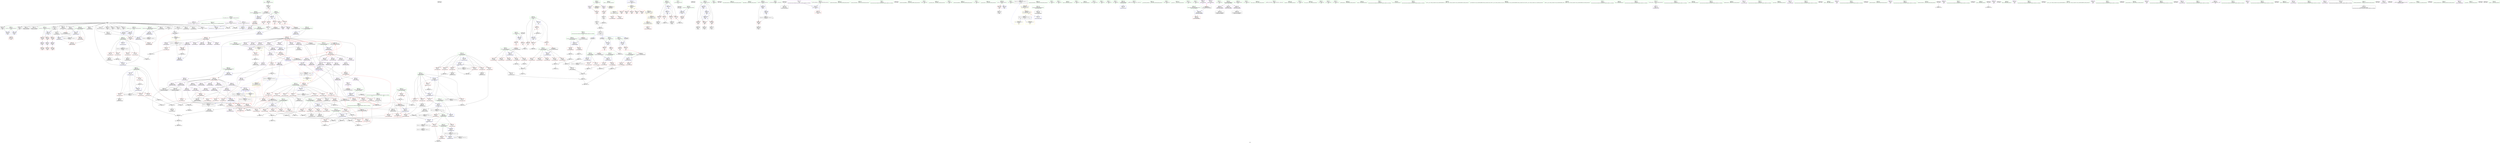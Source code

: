 digraph "SVFG" {
	label="SVFG";

	Node0x55e68226ea60 [shape=record,color=grey,label="{NodeID: 0\nNullPtr}"];
	Node0x55e68226ea60 -> Node0x55e682299ae0[style=solid];
	Node0x55e68226ea60 -> Node0x55e682299be0[style=solid];
	Node0x55e68226ea60 -> Node0x55e682299cb0[style=solid];
	Node0x55e68226ea60 -> Node0x55e682299d80[style=solid];
	Node0x55e68226ea60 -> Node0x55e682299e50[style=solid];
	Node0x55e68226ea60 -> Node0x55e682299f20[style=solid];
	Node0x55e68226ea60 -> Node0x55e682299ff0[style=solid];
	Node0x55e68226ea60 -> Node0x55e68229a0c0[style=solid];
	Node0x55e68226ea60 -> Node0x55e68229a190[style=solid];
	Node0x55e68226ea60 -> Node0x55e68229a260[style=solid];
	Node0x55e68226ea60 -> Node0x55e68229a330[style=solid];
	Node0x55e68226ea60 -> Node0x55e68229a400[style=solid];
	Node0x55e68226ea60 -> Node0x55e68229a4d0[style=solid];
	Node0x55e68226ea60 -> Node0x55e68229a5a0[style=solid];
	Node0x55e68226ea60 -> Node0x55e68229a670[style=solid];
	Node0x55e68226ea60 -> Node0x55e68229a740[style=solid];
	Node0x55e68226ea60 -> Node0x55e68229a810[style=solid];
	Node0x55e68226ea60 -> Node0x55e68229a8e0[style=solid];
	Node0x55e68226ea60 -> Node0x55e68229a9b0[style=solid];
	Node0x55e68226ea60 -> Node0x55e68229aa80[style=solid];
	Node0x55e68226ea60 -> Node0x55e68229e7c0[style=solid];
	Node0x55e68226ea60 -> Node0x55e68229feb0[style=solid];
	Node0x55e68226ea60 -> Node0x55e6822bf060[style=solid];
	Node0x55e68226ea60 -> Node0x55e6822bfde0[style=solid];
	Node0x55e68226ea60 -> Node0x55e6822c00e0[style=solid];
	Node0x55e682321050 [shape=record,color=black,label="{NodeID: 941\n406 = PHI()\n}"];
	Node0x55e68229f760 [shape=record,color=blue,label="{NodeID: 443\n220\<--304\nC\<--call18\nmain\n}"];
	Node0x55e68229f760 -> Node0x55e6822a55c0[style=dashed];
	Node0x55e68229f760 -> Node0x55e6822a5690[style=dashed];
	Node0x55e6822a2c50 [shape=record,color=purple,label="{NodeID: 277\n241\<--238\narrayidx\<--\nmain\n}"];
	Node0x55e6822a2c50 -> Node0x55e6822a5eb0[style=solid];
	Node0x55e6822935a0 [shape=record,color=green,label="{NodeID: 111\n517\<--518\nj\<--j_field_insensitive\n_ZN6solver5solveEv\n}"];
	Node0x55e6822935a0 -> Node0x55e6822a74a0[style=solid];
	Node0x55e6822935a0 -> Node0x55e6822a7570[style=solid];
	Node0x55e6822935a0 -> Node0x55e6822a7640[style=solid];
	Node0x55e6822935a0 -> Node0x55e6822a7710[style=solid];
	Node0x55e6822935a0 -> Node0x55e6822a77e0[style=solid];
	Node0x55e6822935a0 -> Node0x55e6822b07b0[style=solid];
	Node0x55e6822935a0 -> Node0x55e6822b0af0[style=solid];
	Node0x55e68229c9c0 [shape=record,color=red,label="{NodeID: 388\n786\<--713\n\<--l.addr\n_ZN6solver6searchEiiii\n}"];
	Node0x55e68229c9c0 -> Node0x55e6822be5e0[style=solid];
	Node0x55e682297d00 [shape=record,color=purple,label="{NodeID: 222\n919\<--54\nllvm.global_ctors_1\<--llvm.global_ctors\nGlob }"];
	Node0x55e682297d00 -> Node0x55e68229e6c0[style=solid];
	Node0x55e682294090 [shape=record,color=green,label="{NodeID: 56\n85\<--86\n_Z3secv\<--_Z3secv_field_insensitive\n}"];
	Node0x55e6822f51e0 [shape=record,color=yellow,style=double,label="{NodeID: 831\n6V_1 = ENCHI(MR_6V_0)\npts\{1 \}\nFun[main]|{|<s5>20|<s6>26}}"];
	Node0x55e6822f51e0 -> Node0x55e6822a3130[style=dashed];
	Node0x55e6822f51e0 -> Node0x55e6822a3200[style=dashed];
	Node0x55e6822f51e0 -> Node0x55e6822a32d0[style=dashed];
	Node0x55e6822f51e0 -> Node0x55e6822a33a0[style=dashed];
	Node0x55e6822f51e0 -> Node0x55e6822a3540[style=dashed];
	Node0x55e6822f51e0:s5 -> Node0x55e6822f2f80[style=dashed,color=red];
	Node0x55e6822f51e0:s6 -> Node0x55e6822f4650[style=dashed,color=red];
	Node0x55e6822bbd60 [shape=record,color=grey,label="{NodeID: 665\n381 = Binary(380, 145, )\n}"];
	Node0x55e6822a59d0 [shape=record,color=red,label="{NodeID: 333\n399\<--222\n\<--c\nmain\n}"];
	Node0x55e6822a59d0 -> Node0x55e6822bb2e0[style=solid];
	Node0x55e68229b230 [shape=record,color=black,label="{NodeID: 167\n255\<--254\nidxprom2\<--\nmain\n}"];
	Node0x55e682257650 [shape=record,color=green,label="{NodeID: 1\n7\<--1\n__dso_handle\<--dummyObj\nGlob }"];
	Node0x55e682321150 [shape=record,color=black,label="{NodeID: 942\n893 = PHI()\n}"];
	Node0x55e68229f830 [shape=record,color=blue,label="{NodeID: 444\n216\<--319\nexn.slot\<--\nmain\n}"];
	Node0x55e68229f830 -> Node0x55e6822a5420[style=dashed];
	Node0x55e6822a2d20 [shape=record,color=purple,label="{NodeID: 278\n256\<--253\narrayidx3\<--\nmain\n}"];
	Node0x55e6822a2d20 -> Node0x55e6822a5f80[style=solid];
	Node0x55e682293670 [shape=record,color=green,label="{NodeID: 112\n519\<--520\na\<--a_field_insensitive\n_ZN6solver5solveEv\n}"];
	Node0x55e682293670 -> Node0x55e6822a78b0[style=solid];
	Node0x55e682293670 -> Node0x55e6822a7980[style=solid];
	Node0x55e682293670 -> Node0x55e6822b0880[style=solid];
	Node0x55e68229ca90 [shape=record,color=red,label="{NodeID: 389\n729\<--715\n\<--r.addr\n_ZN6solver6searchEiiii\n}"];
	Node0x55e68229ca90 -> Node0x55e6822bc7e0[style=solid];
	Node0x55e682297e00 [shape=record,color=purple,label="{NodeID: 223\n920\<--54\nllvm.global_ctors_2\<--llvm.global_ctors\nGlob }"];
	Node0x55e682297e00 -> Node0x55e68229e7c0[style=solid];
	Node0x55e682294190 [shape=record,color=green,label="{NodeID: 57\n88\<--89\ntv\<--tv_field_insensitive\n_Z3secv\n}"];
	Node0x55e682294190 -> Node0x55e682297f00[style=solid];
	Node0x55e682294190 -> Node0x55e682297fd0[style=solid];
	Node0x55e6822bbee0 [shape=record,color=grey,label="{NodeID: 666\n667 = Binary(666, 145, )\n}"];
	Node0x55e6822bbee0 -> Node0x55e6822b0bc0[style=solid];
	Node0x55e6822a5aa0 [shape=record,color=red,label="{NodeID: 334\n349\<--224\n\<--s\nmain\n}"];
	Node0x55e6822a5aa0 -> Node0x55e6822bfde0[style=solid];
	Node0x55e68229b300 [shape=record,color=black,label="{NodeID: 168\n286\<--285\ntobool\<--\nmain\n}"];
	Node0x55e682265f00 [shape=record,color=green,label="{NodeID: 2\n8\<--1\n.str\<--dummyObj\nGlob }"];
	Node0x55e682321250 [shape=record,color=black,label="{NodeID: 943\n585 = PHI()\n}"];
	Node0x55e68229f900 [shape=record,color=blue,label="{NodeID: 445\n218\<--321\nehselector.slot\<--\nmain\n}"];
	Node0x55e68229f900 -> Node0x55e6822a54f0[style=dashed];
	Node0x55e6822a2df0 [shape=record,color=purple,label="{NodeID: 279\n852\<--850\nadd.ptr\<--\n_ZN6solver6printfEPKcz\n}"];
	Node0x55e6822a2df0 -> Node0x55e6822b17f0[style=solid];
	Node0x55e682293740 [shape=record,color=green,label="{NodeID: 113\n530\<--531\nllvm.memset.p0i8.i64\<--llvm.memset.p0i8.i64_field_insensitive\n}"];
	Node0x55e68229cb60 [shape=record,color=red,label="{NodeID: 390\n742\<--715\n\<--r.addr\n_ZN6solver6searchEiiii\n}"];
	Node0x55e68229cb60 -> Node0x55e6822bff60[style=solid];
	Node0x55e682297f00 [shape=record,color=purple,label="{NodeID: 224\n93\<--88\ntv_sec\<--tv\n_Z3secv\n}"];
	Node0x55e682297f00 -> Node0x55e6822a3610[style=solid];
	Node0x55e682294260 [shape=record,color=green,label="{NodeID: 58\n91\<--92\ngettimeofday\<--gettimeofday_field_insensitive\n}"];
	Node0x55e6822bc060 [shape=record,color=grey,label="{NodeID: 667\n169 = Binary(167, 168, )\n}"];
	Node0x55e6822bc060 -> Node0x55e6822bd560[style=solid];
	Node0x55e6822a5b70 [shape=record,color=red,label="{NodeID: 335\n371\<--224\n\<--s\nmain\n|{<s0>25}}"];
	Node0x55e6822a5b70:s0 -> Node0x55e6823218c0[style=solid,color=red];
	Node0x55e68229b3d0 [shape=record,color=black,label="{NodeID: 169\n309\<--308\ntobool19\<--\nmain\n}"];
	Node0x55e6822901d0 [shape=record,color=green,label="{NodeID: 3\n12\<--1\n_ZZ12print_statusiiddiE1L\<--dummyObj\nGlob }"];
	Node0x55e682321350 [shape=record,color=black,label="{NodeID: 944\n846 = PHI()\n}"];
	Node0x55e682321350 -> Node0x55e6822966b0[style=solid];
	Node0x55e68229f9d0 [shape=record,color=blue,label="{NodeID: 446\n222\<--139\nc\<--\nmain\n}"];
	Node0x55e68229f9d0 -> Node0x55e6822a5760[style=dashed];
	Node0x55e68229f9d0 -> Node0x55e6822a5830[style=dashed];
	Node0x55e68229f9d0 -> Node0x55e6822a5900[style=dashed];
	Node0x55e68229f9d0 -> Node0x55e6822a59d0[style=dashed];
	Node0x55e68229f9d0 -> Node0x55e68229fd10[style=dashed];
	Node0x55e6822a2ec0 [shape=record,color=red,label="{NodeID: 280\n379\<--10\n\<--OUTPUT_FORMAT\nmain\n}"];
	Node0x55e682298460 [shape=record,color=green,label="{NodeID: 114\n545\<--546\n_ZN6solver6searchEiiii\<--_ZN6solver6searchEiiii_field_insensitive\n}"];
	Node0x55e68229cc30 [shape=record,color=red,label="{NodeID: 391\n758\<--715\n\<--r.addr\n_ZN6solver6searchEiiii\n}"];
	Node0x55e68229cc30 -> Node0x55e6822bf360[style=solid];
	Node0x55e682297fd0 [shape=record,color=purple,label="{NodeID: 225\n96\<--88\ntv_usec\<--tv\n_Z3secv\n}"];
	Node0x55e682297fd0 -> Node0x55e6822a36e0[style=solid];
	Node0x55e682294360 [shape=record,color=green,label="{NodeID: 59\n106\<--107\n_Z12print_statusiiddi\<--_Z12print_statusiiddi_field_insensitive\n}"];
	Node0x55e6822bc1e0 [shape=record,color=grey,label="{NodeID: 668\n166 = Binary(164, 165, )\n}"];
	Node0x55e6822a5c40 [shape=record,color=red,label="{NodeID: 336\n375\<--224\n\<--s\nmain\n|{<s0>26}}"];
	Node0x55e6822a5c40:s0 -> Node0x55e6823230d0[style=solid,color=red];
	Node0x55e68229b4a0 [shape=record,color=black,label="{NodeID: 170\n312\<--311\ntobool21\<--\nmain\n}"];
	Node0x55e682290260 [shape=record,color=green,label="{NodeID: 4\n13\<--1\n\<--dummyObj\nCan only get source location for instruction, argument, global var or function.}"];
	Node0x55e6823214b0 [shape=record,color=black,label="{NodeID: 945\n870 = PHI()\n}"];
	Node0x55e68229faa0 [shape=record,color=blue,label="{NodeID: 447\n224\<--344\ns\<--\nmain\n}"];
	Node0x55e68229faa0 -> Node0x55e6822a5aa0[style=dashed];
	Node0x55e68229faa0 -> Node0x55e6822a5b70[style=dashed];
	Node0x55e68229faa0 -> Node0x55e6822a5c40[style=dashed];
	Node0x55e68229faa0 -> Node0x55e6822a5d10[style=dashed];
	Node0x55e68229faa0 -> Node0x55e6822a5de0[style=dashed];
	Node0x55e68229faa0 -> Node0x55e68229faa0[style=dashed];
	Node0x55e6822a2f90 [shape=record,color=red,label="{NodeID: 281\n151\<--14\n\<--stderr\n_Z12print_statusiiddi\n}"];
	Node0x55e682298520 [shape=record,color=green,label="{NodeID: 115\n571\<--572\n_ZN6solver6printfEPKcz\<--_ZN6solver6printfEPKcz_field_insensitive\n}"];
	Node0x55e6822d9950 [shape=record,color=black,label="{NodeID: 724\nMR_49V_8 = PHI(MR_49V_7, MR_49V_4, )\npts\{340 \}\n|{<s0>26}}"];
	Node0x55e6822d9950:s0 -> Node0x55e6822f0360[style=dashed,color=blue];
	Node0x55e68229cd00 [shape=record,color=red,label="{NodeID: 392\n763\<--715\n\<--r.addr\n_ZN6solver6searchEiiii\n}"];
	Node0x55e68229cd00 -> Node0x55e6822bc4e0[style=solid];
	Node0x55e6822980a0 [shape=record,color=purple,label="{NodeID: 226\n266\<--265\narrayidx8\<--\nmain\n}"];
	Node0x55e6822980a0 -> Node0x55e6822a6050[style=solid];
	Node0x55e682294460 [shape=record,color=green,label="{NodeID: 60\n114\<--115\nc.addr\<--c.addr_field_insensitive\n_Z12print_statusiiddi\n}"];
	Node0x55e682294460 -> Node0x55e6822a37b0[style=solid];
	Node0x55e682294460 -> Node0x55e6822a3880[style=solid];
	Node0x55e682294460 -> Node0x55e6822a3950[style=solid];
	Node0x55e682294460 -> Node0x55e6822a3a20[style=solid];
	Node0x55e682294460 -> Node0x55e6822a3af0[style=solid];
	Node0x55e682294460 -> Node0x55e68229e8c0[style=solid];
	Node0x55e6822bc360 [shape=record,color=grey,label="{NodeID: 669\n766 = Binary(762, 765, )\n}"];
	Node0x55e6822bc360 -> Node0x55e6822bc660[style=solid];
	Node0x55e6822a5d10 [shape=record,color=red,label="{NodeID: 337\n382\<--224\n\<--s\nmain\n}"];
	Node0x55e6822a5d10 -> Node0x55e682298170[style=solid];
	Node0x55e6822a5d10 -> Node0x55e682298240[style=solid];
	Node0x55e68229b570 [shape=record,color=black,label="{NodeID: 171\n331\<--330\ntobool29\<--\nmain\n}"];
	Node0x55e6822902f0 [shape=record,color=green,label="{NodeID: 5\n14\<--1\nstderr\<--dummyObj\nGlob }"];
	Node0x55e682321580 [shape=record,color=black,label="{NodeID: 946\n892 = PHI(684, )\n0th arg __clang_call_terminate }"];
	Node0x55e68229fb70 [shape=record,color=blue,label="{NodeID: 448\n216\<--362\nexn.slot\<--\nmain\n}"];
	Node0x55e68229fb70 -> Node0x55e6822a5420[style=dashed];
	Node0x55e6822a3060 [shape=record,color=red,label="{NodeID: 282\n161\<--14\n\<--stderr\n_Z12print_statusiiddi\n}"];
	Node0x55e682298620 [shape=record,color=green,label="{NodeID: 116\n586\<--587\n__cxa_begin_catch\<--__cxa_begin_catch_field_insensitive\n}"];
	Node0x55e6822d9e50 [shape=record,color=black,label="{NodeID: 725\nMR_67V_4 = PHI(MR_67V_2, MR_67V_1, )\npts\{506 \}\n}"];
	Node0x55e68229cdd0 [shape=record,color=red,label="{NodeID: 393\n776\<--715\n\<--r.addr\n_ZN6solver6searchEiiii\n}"];
	Node0x55e68229cdd0 -> Node0x55e6822bde60[style=solid];
	Node0x55e682298170 [shape=record,color=purple,label="{NodeID: 227\n383\<--382\nout_buf\<--\nmain\n}"];
	Node0x55e682294530 [shape=record,color=green,label="{NodeID: 61\n116\<--117\nC.addr\<--C.addr_field_insensitive\n_Z12print_statusiiddi\n}"];
	Node0x55e682294530 -> Node0x55e6822a3bc0[style=solid];
	Node0x55e682294530 -> Node0x55e6822a3c90[style=solid];
	Node0x55e682294530 -> Node0x55e6822a3d60[style=solid];
	Node0x55e682294530 -> Node0x55e6822a3e30[style=solid];
	Node0x55e682294530 -> Node0x55e6822a3f00[style=solid];
	Node0x55e682294530 -> Node0x55e68229e990[style=solid];
	Node0x55e6822bc4e0 [shape=record,color=grey,label="{NodeID: 670\n765 = Binary(763, 764, )\n}"];
	Node0x55e6822bc4e0 -> Node0x55e6822bc360[style=solid];
	Node0x55e6822a5de0 [shape=record,color=red,label="{NodeID: 338\n392\<--224\n\<--s\nmain\n}"];
	Node0x55e6822a5de0 -> Node0x55e68229b710[style=solid];
	Node0x55e6822a5de0 -> Node0x55e6822bf060[style=solid];
	Node0x55e68229b640 [shape=record,color=black,label="{NodeID: 172\n344\<--339\n\<--call34\nmain\n|{|<s1>22}}"];
	Node0x55e68229b640 -> Node0x55e68229faa0[style=solid];
	Node0x55e68229b640:s1 -> Node0x55e682321780[style=solid,color=red];
	Node0x55e682290380 [shape=record,color=green,label="{NodeID: 6\n15\<--1\n.str.1\<--dummyObj\nGlob }"];
	Node0x55e682321780 [shape=record,color=black,label="{NodeID: 947\n443 = PHI(344, )\n0th arg _ZN6solverC2Ev }"];
	Node0x55e682321780 -> Node0x55e68229fde0[style=solid];
	Node0x55e68229fc40 [shape=record,color=blue,label="{NodeID: 449\n218\<--364\nehselector.slot\<--\nmain\n}"];
	Node0x55e68229fc40 -> Node0x55e6822a54f0[style=dashed];
	Node0x55e6822a3130 [shape=record,color=red,label="{NodeID: 283\n264\<--14\n\<--stderr\nmain\n}"];
	Node0x55e682298720 [shape=record,color=green,label="{NodeID: 117\n590\<--591\n_ZN6solver4putsEPKc\<--_ZN6solver4putsEPKc_field_insensitive\n}"];
	Node0x55e6822da350 [shape=record,color=black,label="{NodeID: 726\nMR_69V_4 = PHI(MR_69V_2, MR_69V_1, )\npts\{508 \}\n}"];
	Node0x55e68229cea0 [shape=record,color=red,label="{NodeID: 394\n798\<--715\n\<--r.addr\n_ZN6solver6searchEiiii\n|{<s0>47}}"];
	Node0x55e68229cea0:s0 -> Node0x55e6823224e0[style=solid,color=red];
	Node0x55e682298240 [shape=record,color=purple,label="{NodeID: 228\n384\<--382\narraydecay\<--\nmain\n}"];
	Node0x55e682294600 [shape=record,color=green,label="{NodeID: 62\n118\<--119\nt0.addr\<--t0.addr_field_insensitive\n_Z12print_statusiiddi\n}"];
	Node0x55e682294600 -> Node0x55e6822a3fd0[style=solid];
	Node0x55e682294600 -> Node0x55e6822a40a0[style=solid];
	Node0x55e682294600 -> Node0x55e68229ea60[style=solid];
	Node0x55e6822bc660 [shape=record,color=grey,label="{NodeID: 671\n767 = Binary(761, 766, )\n}"];
	Node0x55e6822bc660 -> Node0x55e6822b13e0[style=solid];
	Node0x55e6822a5eb0 [shape=record,color=red,label="{NodeID: 339\n242\<--241\n\<--arrayidx\nmain\n}"];
	Node0x55e68229b710 [shape=record,color=black,label="{NodeID: 173\n395\<--392\n\<--\nmain\n}"];
	Node0x55e682290410 [shape=record,color=green,label="{NodeID: 7\n17\<--1\n.str.2\<--dummyObj\nGlob }"];
	Node0x55e6823218c0 [shape=record,color=black,label="{NodeID: 948\n459 = PHI(371, )\n0th arg _ZN6solver5inputEv }"];
	Node0x55e6823218c0 -> Node0x55e68229ff80[style=solid];
	Node0x55e6822f0360 [shape=record,color=black,label="{NodeID: 782\nMR_49V_4 = PHI(MR_49V_7, MR_49V_1, )\npts\{340 \}\n|{<s0>22}}"];
	Node0x55e6822f0360:s0 -> Node0x55e68229feb0[style=dashed,color=red];
	Node0x55e68229fd10 [shape=record,color=blue,label="{NodeID: 450\n222\<--400\nc\<--inc45\nmain\n}"];
	Node0x55e68229fd10 -> Node0x55e6822a5760[style=dashed];
	Node0x55e68229fd10 -> Node0x55e6822a5830[style=dashed];
	Node0x55e68229fd10 -> Node0x55e6822a5900[style=dashed];
	Node0x55e68229fd10 -> Node0x55e6822a59d0[style=dashed];
	Node0x55e68229fd10 -> Node0x55e68229fd10[style=dashed];
	Node0x55e6822a3200 [shape=record,color=red,label="{NodeID: 284\n288\<--14\n\<--stderr\nmain\n}"];
	Node0x55e682298820 [shape=record,color=green,label="{NodeID: 118\n593\<--594\n__cxa_end_catch\<--__cxa_end_catch_field_insensitive\n}"];
	Node0x55e6822da850 [shape=record,color=black,label="{NodeID: 727\nMR_71V_6 = PHI(MR_71V_5, MR_71V_3, )\npts\{510 \}\n}"];
	Node0x55e68229cf70 [shape=record,color=red,label="{NodeID: 395\n761\<--717\n\<--h.addr\n_ZN6solver6searchEiiii\n}"];
	Node0x55e68229cf70 -> Node0x55e6822bc660[style=solid];
	Node0x55e682298310 [shape=record,color=purple,label="{NodeID: 229\n448\<--447\nout_p\<--this1\n_ZN6solverC2Ev\n}"];
	Node0x55e682298310 -> Node0x55e68229feb0[style=solid];
	Node0x55e6822946d0 [shape=record,color=green,label="{NodeID: 63\n120\<--121\nt1.addr\<--t1.addr_field_insensitive\n_Z12print_statusiiddi\n}"];
	Node0x55e6822946d0 -> Node0x55e6822a4170[style=solid];
	Node0x55e6822946d0 -> Node0x55e6822a4240[style=solid];
	Node0x55e6822946d0 -> Node0x55e68229eb30[style=solid];
	Node0x55e6822bc7e0 [shape=record,color=grey,label="{NodeID: 672\n731 = Binary(729, 730, )\n}"];
	Node0x55e6822bc7e0 -> Node0x55e6822bfae0[style=solid];
	Node0x55e6822a5f80 [shape=record,color=red,label="{NodeID: 340\n257\<--256\n\<--arrayidx3\nmain\n}"];
	Node0x55e68229b7e0 [shape=record,color=black,label="{NodeID: 174\n195\<--414\nmain_ret\<--\nmain\n}"];
	Node0x55e6822904a0 [shape=record,color=green,label="{NodeID: 8\n19\<--1\n.str.3\<--dummyObj\nGlob }"];
	Node0x55e682321a00 [shape=record,color=black,label="{NodeID: 949\n109 = PHI(333, )\n0th arg _Z12print_statusiiddi }"];
	Node0x55e682321a00 -> Node0x55e68229e8c0[style=solid];
	Node0x55e6822f0860 [shape=record,color=black,label="{NodeID: 783\nMR_51V_4 = PHI(MR_51V_5, MR_51V_1, )\npts\{746 \}\n|{<s0>26}}"];
	Node0x55e6822f0860:s0 -> Node0x55e6822f5100[style=dashed,color=red];
	Node0x55e68229fde0 [shape=record,color=blue,label="{NodeID: 451\n444\<--443\nthis.addr\<--this\n_ZN6solverC2Ev\n}"];
	Node0x55e68229fde0 -> Node0x55e6822a6120[style=dashed];
	Node0x55e6822a32d0 [shape=record,color=red,label="{NodeID: 285\n314\<--14\n\<--stderr\nmain\n}"];
	Node0x55e682298920 [shape=record,color=green,label="{NodeID: 119\n686\<--687\n__clang_call_terminate\<--__clang_call_terminate_field_insensitive\n}"];
	Node0x55e6822dad50 [shape=record,color=black,label="{NodeID: 728\nMR_73V_5 = PHI(MR_73V_1, MR_73V_3, )\npts\{512 \}\n}"];
	Node0x55e68229d040 [shape=record,color=red,label="{NodeID: 396\n774\<--717\n\<--h.addr\n_ZN6solver6searchEiiii\n}"];
	Node0x55e68229d040 -> Node0x55e6822be160[style=solid];
	Node0x55e6822a06a0 [shape=record,color=purple,label="{NodeID: 230\n466\<--465\nN\<--this1\n_ZN6solver5inputEv\n}"];
	Node0x55e6822947a0 [shape=record,color=green,label="{NodeID: 64\n122\<--123\nnth.addr\<--nth.addr_field_insensitive\n_Z12print_statusiiddi\n}"];
	Node0x55e6822947a0 -> Node0x55e6822a4310[style=solid];
	Node0x55e6822947a0 -> Node0x55e6822a43e0[style=solid];
	Node0x55e6822947a0 -> Node0x55e68229ec00[style=solid];
	Node0x55e6822bc960 [shape=record,color=grey,label="{NodeID: 673\n277 = Binary(276, 145, )\n}"];
	Node0x55e6822bc960 -> Node0x55e68229f4f0[style=solid];
	Node0x55e6822a6050 [shape=record,color=red,label="{NodeID: 341\n267\<--266\n\<--arrayidx8\nmain\n}"];
	Node0x55e68229b8b0 [shape=record,color=black,label="{NodeID: 175\n481\<--480\nidxprom\<--\n_ZN6solver5inputEv\n}"];
	Node0x55e682290530 [shape=record,color=green,label="{NodeID: 9\n21\<--1\n.str.4\<--dummyObj\nGlob }"];
	Node0x55e682321b40 [shape=record,color=black,label="{NodeID: 950\n110 = PHI(334, )\n1st arg _Z12print_statusiiddi }"];
	Node0x55e682321b40 -> Node0x55e68229e990[style=solid];
	Node0x55e6822f0d60 [shape=record,color=black,label="{NodeID: 784\nMR_49V_6 = PHI(MR_49V_5, MR_49V_3, )\npts\{340 \}\n|{<s0>39}}"];
	Node0x55e6822f0d60:s0 -> Node0x55e6822f3ef0[style=dashed,color=red];
	Node0x55e68229feb0 [shape=record,color=blue, style = dotted,label="{NodeID: 452\n448\<--3\nout_p\<--dummyVal\n_ZN6solverC2Ev\n|{<s0>22}}"];
	Node0x55e68229feb0:s0 -> Node0x55e6822fbd00[style=dashed,color=blue];
	Node0x55e6822a33a0 [shape=record,color=red,label="{NodeID: 286\n404\<--14\n\<--stderr\nmain\n}"];
	Node0x55e682298a20 [shape=record,color=green,label="{NodeID: 120\n711\<--712\nthis.addr\<--this.addr_field_insensitive\n_ZN6solver6searchEiiii\n}"];
	Node0x55e682298a20 -> Node0x55e6822a8270[style=solid];
	Node0x55e682298a20 -> Node0x55e6822b0e30[style=solid];
	Node0x55e6822db250 [shape=record,color=black,label="{NodeID: 729\nMR_75V_7 = PHI(MR_75V_1, MR_75V_2, )\npts\{514 \}\n}"];
	Node0x55e68229d110 [shape=record,color=red,label="{NodeID: 397\n799\<--717\n\<--h.addr\n_ZN6solver6searchEiiii\n|{<s0>47}}"];
	Node0x55e68229d110:s0 -> Node0x55e6823226a0[style=solid,color=red];
	Node0x55e6822a0730 [shape=record,color=purple,label="{NodeID: 231\n474\<--465\nN2\<--this1\n_ZN6solver5inputEv\n}"];
	Node0x55e6822a0730 -> Node0x55e6822a6600[style=solid];
	Node0x55e682294870 [shape=record,color=green,label="{NodeID: 65\n124\<--125\nt\<--t_field_insensitive\n_Z12print_statusiiddi\n}"];
	Node0x55e682294870 -> Node0x55e6822a44b0[style=solid];
	Node0x55e682294870 -> Node0x55e6822a4580[style=solid];
	Node0x55e682294870 -> Node0x55e68229ecd0[style=solid];
	Node0x55e6822bcae0 [shape=record,color=grey,label="{NodeID: 674\n291 = Binary(289, 290, )\n}"];
	Node0x55e6822a6120 [shape=record,color=red,label="{NodeID: 342\n447\<--444\nthis1\<--this.addr\n_ZN6solverC2Ev\n}"];
	Node0x55e6822a6120 -> Node0x55e682298310[style=solid];
	Node0x55e68229b980 [shape=record,color=black,label="{NodeID: 176\n487\<--486\nidxprom5\<--\n_ZN6solver5inputEv\n}"];
	Node0x55e6822905f0 [shape=record,color=green,label="{NodeID: 10\n23\<--1\n.str.5\<--dummyObj\nGlob }"];
	Node0x55e682321c80 [shape=record,color=black,label="{NodeID: 951\n111 = PHI(335, )\n2nd arg _Z12print_statusiiddi }"];
	Node0x55e682321c80 -> Node0x55e68229ea60[style=solid];
	Node0x55e68229ff80 [shape=record,color=blue,label="{NodeID: 453\n460\<--459\nthis.addr\<--this\n_ZN6solver5inputEv\n}"];
	Node0x55e68229ff80 -> Node0x55e6822a61f0[style=dashed];
	Node0x55e6822a3470 [shape=record,color=red,label="{NodeID: 287\n868\<--14\n\<--stderr\n_ZN6solver6printfEPKcz\n}"];
	Node0x55e682298af0 [shape=record,color=green,label="{NodeID: 121\n713\<--714\nl.addr\<--l.addr_field_insensitive\n_ZN6solver6searchEiiii\n}"];
	Node0x55e682298af0 -> Node0x55e68229c680[style=solid];
	Node0x55e682298af0 -> Node0x55e68229c750[style=solid];
	Node0x55e682298af0 -> Node0x55e68229c820[style=solid];
	Node0x55e682298af0 -> Node0x55e68229c8f0[style=solid];
	Node0x55e682298af0 -> Node0x55e68229c9c0[style=solid];
	Node0x55e682298af0 -> Node0x55e6822b0f00[style=solid];
	Node0x55e6822db750 [shape=record,color=black,label="{NodeID: 730\nMR_77V_7 = PHI(MR_77V_1, MR_77V_2, )\npts\{516 \}\n}"];
	Node0x55e68229d1e0 [shape=record,color=red,label="{NodeID: 398\n762\<--719\n\<--a.addr\n_ZN6solver6searchEiiii\n}"];
	Node0x55e68229d1e0 -> Node0x55e6822bc360[style=solid];
	Node0x55e6822a07c0 [shape=record,color=purple,label="{NodeID: 232\n479\<--465\nX\<--this1\n_ZN6solver5inputEv\n}"];
	Node0x55e682294940 [shape=record,color=green,label="{NodeID: 66\n156\<--157\nfprintf\<--fprintf_field_insensitive\n}"];
	Node0x55e6822bcc60 [shape=record,color=grey,label="{NodeID: 675\n543 = Binary(542, 145, )\n|{<s0>36}}"];
	Node0x55e6822bcc60:s0 -> Node0x55e6823224e0[style=solid,color=red];
	Node0x55e6822a61f0 [shape=record,color=red,label="{NodeID: 343\n465\<--460\nthis1\<--this.addr\n_ZN6solver5inputEv\n}"];
	Node0x55e6822a61f0 -> Node0x55e6822a06a0[style=solid];
	Node0x55e6822a61f0 -> Node0x55e6822a0730[style=solid];
	Node0x55e6822a61f0 -> Node0x55e6822a07c0[style=solid];
	Node0x55e6822a61f0 -> Node0x55e6822a0890[style=solid];
	Node0x55e6822a61f0 -> Node0x55e6822a0960[style=solid];
	Node0x55e6822a61f0 -> Node0x55e6822a0a30[style=solid];
	Node0x55e68229ba50 [shape=record,color=black,label="{NodeID: 177\n525\<--524\n\<--arraydecay\n_ZN6solver5solveEv\n}"];
	Node0x55e6822906b0 [shape=record,color=green,label="{NodeID: 11\n25\<--1\n.str.6\<--dummyObj\nGlob }"];
	Node0x55e682321dc0 [shape=record,color=black,label="{NodeID: 952\n112 = PHI(336, )\n3rd arg _Z12print_statusiiddi }"];
	Node0x55e682321dc0 -> Node0x55e68229eb30[style=solid];
	Node0x55e6822a0050 [shape=record,color=blue,label="{NodeID: 454\n462\<--139\ni\<--\n_ZN6solver5inputEv\n}"];
	Node0x55e6822a0050 -> Node0x55e6822de450[style=dashed];
	Node0x55e6822a3540 [shape=record,color=red,label="{NodeID: 288\n388\<--36\n\<--stdout\nmain\n}"];
	Node0x55e682298bc0 [shape=record,color=green,label="{NodeID: 122\n715\<--716\nr.addr\<--r.addr_field_insensitive\n_ZN6solver6searchEiiii\n}"];
	Node0x55e682298bc0 -> Node0x55e68229ca90[style=solid];
	Node0x55e682298bc0 -> Node0x55e68229cb60[style=solid];
	Node0x55e682298bc0 -> Node0x55e68229cc30[style=solid];
	Node0x55e682298bc0 -> Node0x55e68229cd00[style=solid];
	Node0x55e682298bc0 -> Node0x55e68229cdd0[style=solid];
	Node0x55e682298bc0 -> Node0x55e68229cea0[style=solid];
	Node0x55e682298bc0 -> Node0x55e6822b0fd0[style=solid];
	Node0x55e6822dbc50 [shape=record,color=black,label="{NodeID: 731\nMR_79V_6 = PHI(MR_79V_1, MR_79V_2, )\npts\{518 \}\n}"];
	Node0x55e68229d2b0 [shape=record,color=red,label="{NodeID: 399\n775\<--719\n\<--a.addr\n_ZN6solver6searchEiiii\n}"];
	Node0x55e68229d2b0 -> Node0x55e6822bdfe0[style=solid];
	Node0x55e6822a0890 [shape=record,color=purple,label="{NodeID: 233\n482\<--465\narrayidx\<--this1\n_ZN6solver5inputEv\n}"];
	Node0x55e682294a40 [shape=record,color=green,label="{NodeID: 67\n193\<--194\nmain\<--main_field_insensitive\n}"];
	Node0x55e6822bcde0 [shape=record,color=grey,label="{NodeID: 676\n537 = Binary(536, 145, )\n}"];
	Node0x55e6822bcde0 -> Node0x55e68229bb20[style=solid];
	Node0x55e6822a62c0 [shape=record,color=red,label="{NodeID: 344\n473\<--462\n\<--i\n_ZN6solver5inputEv\n}"];
	Node0x55e6822a62c0 -> Node0x55e6822bed60[style=solid];
	Node0x55e68229bb20 [shape=record,color=black,label="{NodeID: 178\n538\<--537\nidxprom\<--sub\n_ZN6solver5solveEv\n}"];
	Node0x55e682290770 [shape=record,color=green,label="{NodeID: 12\n27\<--1\n_ZSt3cin\<--dummyObj\nGlob }"];
	Node0x55e682321f00 [shape=record,color=black,label="{NodeID: 953\n113 = PHI(145, )\n4th arg _Z12print_statusiiddi }"];
	Node0x55e682321f00 -> Node0x55e68229ec00[style=solid];
	Node0x55e6822a0120 [shape=record,color=blue,label="{NodeID: 455\n488\<--490\narrayidx6\<--dec\n_ZN6solver5inputEv\n}"];
	Node0x55e6822a0120 -> Node0x55e6822de950[style=dashed];
	Node0x55e6822a3610 [shape=record,color=red,label="{NodeID: 289\n94\<--93\n\<--tv_sec\n_Z3secv\n}"];
	Node0x55e6822a3610 -> Node0x55e68229ad50[style=solid];
	Node0x55e682298c90 [shape=record,color=green,label="{NodeID: 123\n717\<--718\nh.addr\<--h.addr_field_insensitive\n_ZN6solver6searchEiiii\n}"];
	Node0x55e682298c90 -> Node0x55e68229cf70[style=solid];
	Node0x55e682298c90 -> Node0x55e68229d040[style=solid];
	Node0x55e682298c90 -> Node0x55e68229d110[style=solid];
	Node0x55e682298c90 -> Node0x55e6822b10a0[style=solid];
	Node0x55e6822dc150 [shape=record,color=black,label="{NodeID: 732\nMR_81V_5 = PHI(MR_81V_1, MR_81V_2, )\npts\{520 \}\n}"];
	Node0x55e68229d380 [shape=record,color=red,label="{NodeID: 400\n794\<--719\n\<--a.addr\n_ZN6solver6searchEiiii\n}"];
	Node0x55e68229d380 -> Node0x55e6822bd9e0[style=solid];
	Node0x55e6822a0960 [shape=record,color=purple,label="{NodeID: 234\n485\<--465\nX4\<--this1\n_ZN6solver5inputEv\n}"];
	Node0x55e682294b40 [shape=record,color=green,label="{NodeID: 68\n198\<--199\nretval\<--retval_field_insensitive\nmain\n}"];
	Node0x55e682294b40 -> Node0x55e6822a4650[style=solid];
	Node0x55e682294b40 -> Node0x55e68229eda0[style=solid];
	Node0x55e6822bcf60 [shape=record,color=grey,label="{NodeID: 677\n560 = Binary(559, 145, )\n}"];
	Node0x55e6822bcf60 -> Node0x55e6822c0260[style=solid];
	Node0x55e6822a6390 [shape=record,color=red,label="{NodeID: 345\n480\<--462\n\<--i\n_ZN6solver5inputEv\n}"];
	Node0x55e6822a6390 -> Node0x55e68229b8b0[style=solid];
	Node0x55e68229bbf0 [shape=record,color=black,label="{NodeID: 179\n556\<--555\nidxprom7\<--\n_ZN6solver5solveEv\n}"];
	Node0x55e682290830 [shape=record,color=green,label="{NodeID: 13\n28\<--1\n.str.7\<--dummyObj\nGlob }"];
	Node0x55e682322040 [shape=record,color=black,label="{NodeID: 954\n706 = PHI(522, 728, 728, )\n0th arg _ZN6solver6searchEiiii }"];
	Node0x55e682322040 -> Node0x55e6822b0e30[style=solid];
	Node0x55e6822a01f0 [shape=record,color=blue,label="{NodeID: 456\n462\<--495\ni\<--inc\n_ZN6solver5inputEv\n}"];
	Node0x55e6822a01f0 -> Node0x55e6822de450[style=dashed];
	Node0x55e6822a36e0 [shape=record,color=red,label="{NodeID: 290\n97\<--96\n\<--tv_usec\n_Z3secv\n}"];
	Node0x55e6822a36e0 -> Node0x55e68229ae20[style=solid];
	Node0x55e682298d60 [shape=record,color=green,label="{NodeID: 124\n719\<--720\na.addr\<--a.addr_field_insensitive\n_ZN6solver6searchEiiii\n}"];
	Node0x55e682298d60 -> Node0x55e68229d1e0[style=solid];
	Node0x55e682298d60 -> Node0x55e68229d2b0[style=solid];
	Node0x55e682298d60 -> Node0x55e68229d380[style=solid];
	Node0x55e682298d60 -> Node0x55e68229d450[style=solid];
	Node0x55e682298d60 -> Node0x55e6822b1170[style=solid];
	Node0x55e68229d450 [shape=record,color=red,label="{NodeID: 401\n800\<--719\n\<--a.addr\n_ZN6solver6searchEiiii\n|{<s0>47}}"];
	Node0x55e68229d450:s0 -> Node0x55e682322860[style=solid,color=red];
	Node0x55e6822a0a30 [shape=record,color=purple,label="{NodeID: 235\n488\<--465\narrayidx6\<--this1\n_ZN6solver5inputEv\n}"];
	Node0x55e6822a0a30 -> Node0x55e6822a66d0[style=solid];
	Node0x55e6822a0a30 -> Node0x55e6822a0120[style=solid];
	Node0x55e682294c10 [shape=record,color=green,label="{NodeID: 69\n200\<--201\nargc.addr\<--argc.addr_field_insensitive\nmain\n}"];
	Node0x55e682294c10 -> Node0x55e6822a4720[style=solid];
	Node0x55e682294c10 -> Node0x55e68229ee70[style=solid];
	Node0x55e6822bd0e0 [shape=record,color=grey,label="{NodeID: 678\n146 = Binary(144, 147, )\n}"];
	Node0x55e6822bd0e0 -> Node0x55e6822bd260[style=solid];
	Node0x55e6822a6460 [shape=record,color=red,label="{NodeID: 346\n486\<--462\n\<--i\n_ZN6solver5inputEv\n}"];
	Node0x55e6822a6460 -> Node0x55e68229b980[style=solid];
	Node0x55e68229bcc0 [shape=record,color=black,label="{NodeID: 180\n564\<--563\n\<--cmp10\n_ZN6solver5solveEv\n}"];
	Node0x55e6822908f0 [shape=record,color=green,label="{NodeID: 14\n30\<--1\n.str.8\<--dummyObj\nGlob }"];
	Node0x55e682322320 [shape=record,color=black,label="{NodeID: 955\n707 = PHI(139, 787, 797, )\n1st arg _ZN6solver6searchEiiii }"];
	Node0x55e682322320 -> Node0x55e6822b0f00[style=solid];
	Node0x55e6822a02c0 [shape=record,color=blue,label="{NodeID: 457\n501\<--500\nthis.addr\<--this\n_ZN6solver5solveEv\n}"];
	Node0x55e6822a02c0 -> Node0x55e6822a67a0[style=dashed];
	Node0x55e6822a37b0 [shape=record,color=red,label="{NodeID: 291\n134\<--114\n\<--c.addr\n_Z12print_statusiiddi\n}"];
	Node0x55e6822a37b0 -> Node0x55e6822ba3e0[style=solid];
	Node0x55e682298e30 [shape=record,color=green,label="{NodeID: 125\n721\<--722\nk\<--k_field_insensitive\n_ZN6solver6searchEiiii\n}"];
	Node0x55e682298e30 -> Node0x55e68229d520[style=solid];
	Node0x55e682298e30 -> Node0x55e68229d5f0[style=solid];
	Node0x55e682298e30 -> Node0x55e68229d6c0[style=solid];
	Node0x55e682298e30 -> Node0x55e68229d790[style=solid];
	Node0x55e682298e30 -> Node0x55e68229d860[style=solid];
	Node0x55e682298e30 -> Node0x55e68229d930[style=solid];
	Node0x55e682298e30 -> Node0x55e68229da00[style=solid];
	Node0x55e682298e30 -> Node0x55e6822b1240[style=solid];
	Node0x55e6822dcb50 [shape=record,color=black,label="{NodeID: 734\nMR_18V_2 = PHI(MR_18V_1, MR_18V_3, )\npts\{125 \}\n}"];
	Node0x55e68229d520 [shape=record,color=red,label="{NodeID: 402\n741\<--721\n\<--k\n_ZN6solver6searchEiiii\n}"];
	Node0x55e68229d520 -> Node0x55e6822bff60[style=solid];
	Node0x55e6822a0b00 [shape=record,color=purple,label="{NodeID: 236\n523\<--522\nY\<--this1\n_ZN6solver5solveEv\n}"];
	Node0x55e682294ce0 [shape=record,color=green,label="{NodeID: 70\n202\<--203\nargv.addr\<--argv.addr_field_insensitive\nmain\n}"];
	Node0x55e682294ce0 -> Node0x55e6822a47f0[style=solid];
	Node0x55e682294ce0 -> Node0x55e6822a48c0[style=solid];
	Node0x55e682294ce0 -> Node0x55e6822a4990[style=solid];
	Node0x55e682294ce0 -> Node0x55e68229ef40[style=solid];
	Node0x55e6822bd260 [shape=record,color=grey,label="{NodeID: 679\n148 = Binary(142, 146, )\n}"];
	Node0x55e6822bd260 -> Node0x55e6822c03e0[style=solid];
	Node0x55e6822a6530 [shape=record,color=red,label="{NodeID: 347\n494\<--462\n\<--i\n_ZN6solver5inputEv\n}"];
	Node0x55e6822a6530 -> Node0x55e6822bba60[style=solid];
	Node0x55e68229bd90 [shape=record,color=black,label="{NodeID: 181\n568\<--565\nconv\<--cond\n_ZN6solver5solveEv\n|{<s0>37}}"];
	Node0x55e68229bd90:s0 -> Node0x55e682322f10[style=solid,color=red];
	Node0x55e6822909b0 [shape=record,color=green,label="{NodeID: 15\n32\<--1\n.str.9\<--dummyObj\nGlob }"];
	Node0x55e6823224e0 [shape=record,color=black,label="{NodeID: 956\n708 = PHI(543, 788, 798, )\n2nd arg _ZN6solver6searchEiiii }"];
	Node0x55e6823224e0 -> Node0x55e6822b0fd0[style=solid];
	Node0x55e6822a0390 [shape=record,color=blue,label="{NodeID: 458\n503\<--533\nH\<--\n_ZN6solver5solveEv\n}"];
	Node0x55e6822a3880 [shape=record,color=red,label="{NodeID: 292\n142\<--114\n\<--c.addr\n_Z12print_statusiiddi\n}"];
	Node0x55e6822a3880 -> Node0x55e6822bd260[style=solid];
	Node0x55e682298f00 [shape=record,color=green,label="{NodeID: 126\n745\<--746\nexception\<--exception_field_insensitive\n_ZN6solver6searchEiiii\n}"];
	Node0x55e682298f00 -> Node0x55e68229c340[style=solid];
	Node0x55e6822dd050 [shape=record,color=black,label="{NodeID: 735\nMR_75V_4 = PHI(MR_75V_6, MR_75V_3, )\npts\{514 \}\n}"];
	Node0x55e6822dd050 -> Node0x55e6822a7300[style=dashed];
	Node0x55e6822dd050 -> Node0x55e6822b0610[style=dashed];
	Node0x55e6822dd050 -> Node0x55e6822b0950[style=dashed];
	Node0x55e6822dd050 -> Node0x55e6822db250[style=dashed];
	Node0x55e6822dd050 -> Node0x55e6822dd050[style=dashed];
	Node0x55e68229d5f0 [shape=record,color=red,label="{NodeID: 403\n757\<--721\n\<--k\n_ZN6solver6searchEiiii\n}"];
	Node0x55e68229d5f0 -> Node0x55e6822bf360[style=solid];
	Node0x55e6822a0bd0 [shape=record,color=purple,label="{NodeID: 237\n524\<--522\narraydecay\<--this1\n_ZN6solver5solveEv\n}"];
	Node0x55e6822a0bd0 -> Node0x55e68229ba50[style=solid];
	Node0x55e682294db0 [shape=record,color=green,label="{NodeID: 71\n204\<--205\nparallel\<--parallel_field_insensitive\nmain\n}"];
	Node0x55e682294db0 -> Node0x55e6822a4a60[style=solid];
	Node0x55e682294db0 -> Node0x55e68229f010[style=solid];
	Node0x55e682294db0 -> Node0x55e68229f350[style=solid];
	Node0x55e6822bd3e0 [shape=record,color=grey,label="{NodeID: 680\n144 = Binary(143, 145, )\n}"];
	Node0x55e6822bd3e0 -> Node0x55e6822bd0e0[style=solid];
	Node0x55e6822a6600 [shape=record,color=red,label="{NodeID: 348\n475\<--474\n\<--N2\n_ZN6solver5inputEv\n}"];
	Node0x55e6822a6600 -> Node0x55e6822bafe0[style=solid];
	Node0x55e68229be60 [shape=record,color=black,label="{NodeID: 182\n619\<--618\nidxprom24\<--\n_ZN6solver5solveEv\n}"];
	Node0x55e682290a70 [shape=record,color=green,label="{NodeID: 16\n34\<--1\n__PRETTY_FUNCTION__.main\<--dummyObj\nGlob }"];
	Node0x55e6823226a0 [shape=record,color=black,label="{NodeID: 957\n709 = PHI(533, 793, 799, )\n3rd arg _ZN6solver6searchEiiii }"];
	Node0x55e6823226a0 -> Node0x55e6822b10a0[style=solid];
	Node0x55e6822a0460 [shape=record,color=blue,label="{NodeID: 459\n539\<--533\narrayidx\<--\n_ZN6solver5solveEv\n|{|<s1>36|<s2>36|<s3>36|<s4>36}}"];
	Node0x55e6822a0460 -> Node0x55e6822a7b20[style=dashed];
	Node0x55e6822a0460:s1 -> Node0x55e68229dad0[style=dashed,color=red];
	Node0x55e6822a0460:s2 -> Node0x55e6822b13e0[style=dashed,color=red];
	Node0x55e6822a0460:s3 -> Node0x55e6822b14b0[style=dashed,color=red];
	Node0x55e6822a0460:s4 -> Node0x55e6822a8c50[style=dashed,color=red];
	Node0x55e6822a3950 [shape=record,color=red,label="{NodeID: 293\n152\<--114\n\<--c.addr\n_Z12print_statusiiddi\n}"];
	Node0x55e682298fd0 [shape=record,color=green,label="{NodeID: 127\n748\<--749\n__cxa_allocate_exception\<--__cxa_allocate_exception_field_insensitive\n}"];
	Node0x55e6822dd550 [shape=record,color=black,label="{NodeID: 736\nMR_77V_4 = PHI(MR_77V_6, MR_77V_3, )\npts\{516 \}\n}"];
	Node0x55e6822dd550 -> Node0x55e6822a73d0[style=dashed];
	Node0x55e6822dd550 -> Node0x55e6822b06e0[style=dashed];
	Node0x55e6822dd550 -> Node0x55e6822b0a20[style=dashed];
	Node0x55e6822dd550 -> Node0x55e6822db750[style=dashed];
	Node0x55e6822dd550 -> Node0x55e6822dd550[style=dashed];
	Node0x55e68229d6c0 [shape=record,color=red,label="{NodeID: 404\n764\<--721\n\<--k\n_ZN6solver6searchEiiii\n}"];
	Node0x55e68229d6c0 -> Node0x55e6822bc4e0[style=solid];
	Node0x55e6822a0ca0 [shape=record,color=purple,label="{NodeID: 238\n534\<--522\nY2\<--this1\n_ZN6solver5solveEv\n}"];
	Node0x55e682294e80 [shape=record,color=green,label="{NodeID: 72\n206\<--207\nstatus\<--status_field_insensitive\nmain\n}"];
	Node0x55e682294e80 -> Node0x55e6822a4b30[style=solid];
	Node0x55e682294e80 -> Node0x55e6822a4c00[style=solid];
	Node0x55e682294e80 -> Node0x55e6822a4cd0[style=solid];
	Node0x55e682294e80 -> Node0x55e68229f0e0[style=solid];
	Node0x55e682294e80 -> Node0x55e68229f280[style=solid];
	Node0x55e682294e80 -> Node0x55e68229f420[style=solid];
	Node0x55e6822bd560 [shape=record,color=grey,label="{NodeID: 681\n183 = Binary(169, 182, )\n}"];
	Node0x55e6822a66d0 [shape=record,color=red,label="{NodeID: 349\n489\<--488\n\<--arrayidx6\n_ZN6solver5inputEv\n}"];
	Node0x55e6822a66d0 -> Node0x55e6822bbbe0[style=solid];
	Node0x55e68229bf30 [shape=record,color=black,label="{NodeID: 183\n624\<--623\nidxprom27\<--\n_ZN6solver5solveEv\n}"];
	Node0x55e682290b30 [shape=record,color=green,label="{NodeID: 17\n36\<--1\nstdout\<--dummyObj\nGlob }"];
	Node0x55e682322860 [shape=record,color=black,label="{NodeID: 958\n710 = PHI(139, 795, 800, )\n4th arg _ZN6solver6searchEiiii }"];
	Node0x55e682322860 -> Node0x55e6822b1170[style=solid];
	Node0x55e6822a0530 [shape=record,color=blue,label="{NodeID: 460\n509\<--139\ni\<--\n_ZN6solver5solveEv\n}"];
	Node0x55e6822a0530 -> Node0x55e6822a6ae0[style=dashed];
	Node0x55e6822a0530 -> Node0x55e6822a6bb0[style=dashed];
	Node0x55e6822a0530 -> Node0x55e6822a6c80[style=dashed];
	Node0x55e6822a0530 -> Node0x55e6822a6d50[style=dashed];
	Node0x55e6822a0530 -> Node0x55e6822a0600[style=dashed];
	Node0x55e6822a0530 -> Node0x55e6822da850[style=dashed];
	Node0x55e6822a3a20 [shape=record,color=red,label="{NodeID: 294\n162\<--114\n\<--c.addr\n_Z12print_statusiiddi\n}"];
	Node0x55e6822990d0 [shape=record,color=green,label="{NodeID: 128\n754\<--755\n__cxa_throw\<--__cxa_throw_field_insensitive\n}"];
	Node0x55e68229d790 [shape=record,color=red,label="{NodeID: 405\n769\<--721\n\<--k\n_ZN6solver6searchEiiii\n}"];
	Node0x55e68229d790 -> Node0x55e68229c410[style=solid];
	Node0x55e6822a0d70 [shape=record,color=purple,label="{NodeID: 239\n535\<--522\nN\<--this1\n_ZN6solver5solveEv\n}"];
	Node0x55e6822a0d70 -> Node0x55e6822a7a50[style=solid];
	Node0x55e682294f50 [shape=record,color=green,label="{NodeID: 73\n208\<--209\ni\<--i_field_insensitive\nmain\n}"];
	Node0x55e682294f50 -> Node0x55e6822a4da0[style=solid];
	Node0x55e682294f50 -> Node0x55e6822a4e70[style=solid];
	Node0x55e682294f50 -> Node0x55e6822a4f40[style=solid];
	Node0x55e682294f50 -> Node0x55e6822a5010[style=solid];
	Node0x55e682294f50 -> Node0x55e68229f1b0[style=solid];
	Node0x55e682294f50 -> Node0x55e68229f4f0[style=solid];
	Node0x55e6822bd6e0 [shape=record,color=grey,label="{NodeID: 682\n182 = Binary(179, 181, )\n}"];
	Node0x55e6822bd6e0 -> Node0x55e6822bd560[style=solid];
	Node0x55e6822a67a0 [shape=record,color=red,label="{NodeID: 350\n522\<--501\nthis1\<--this.addr\n_ZN6solver5solveEv\n|{|<s18>36|<s19>37|<s20>39}}"];
	Node0x55e6822a67a0 -> Node0x55e6822a0b00[style=solid];
	Node0x55e6822a67a0 -> Node0x55e6822a0bd0[style=solid];
	Node0x55e6822a67a0 -> Node0x55e6822a0ca0[style=solid];
	Node0x55e6822a67a0 -> Node0x55e6822a0d70[style=solid];
	Node0x55e6822a67a0 -> Node0x55e6822a0e40[style=solid];
	Node0x55e6822a67a0 -> Node0x55e6822a0f10[style=solid];
	Node0x55e6822a67a0 -> Node0x55e6822a0fe0[style=solid];
	Node0x55e6822a67a0 -> Node0x55e6822a10b0[style=solid];
	Node0x55e6822a67a0 -> Node0x55e6822a1180[style=solid];
	Node0x55e6822a67a0 -> Node0x55e6822a1250[style=solid];
	Node0x55e6822a67a0 -> Node0x55e6822a1320[style=solid];
	Node0x55e6822a67a0 -> Node0x55e6822a13f0[style=solid];
	Node0x55e6822a67a0 -> Node0x55e6822a14c0[style=solid];
	Node0x55e6822a67a0 -> Node0x55e6822a1590[style=solid];
	Node0x55e6822a67a0 -> Node0x55e6822a1660[style=solid];
	Node0x55e6822a67a0 -> Node0x55e6822a1730[style=solid];
	Node0x55e6822a67a0 -> Node0x55e6822a1800[style=solid];
	Node0x55e6822a67a0 -> Node0x55e6822a18d0[style=solid];
	Node0x55e6822a67a0:s18 -> Node0x55e682322040[style=solid,color=red];
	Node0x55e6822a67a0:s19 -> Node0x55e682322c40[style=solid,color=red];
	Node0x55e6822a67a0:s20 -> Node0x55e682322a20[style=solid,color=red];
	Node0x55e68229c000 [shape=record,color=black,label="{NodeID: 184\n628\<--627\nconv30\<--sub29\n_ZN6solver5solveEv\n}"];
	Node0x55e68229c000 -> Node0x55e6822bace0[style=solid];
	Node0x55e682290bf0 [shape=record,color=green,label="{NodeID: 18\n37\<--1\n.str.10\<--dummyObj\nGlob }"];
	Node0x55e682322a20 [shape=record,color=black,label="{NodeID: 959\n877 = PHI(522, )\n0th arg _ZN6solver4putsEPKc }"];
	Node0x55e682322a20 -> Node0x55e6822b18c0[style=solid];
	Node0x55e6822f2f80 [shape=record,color=yellow,style=double,label="{NodeID: 793\n6V_1 = ENCHI(MR_6V_0)\npts\{1 \}\nFun[_Z12print_statusiiddi]}"];
	Node0x55e6822f2f80 -> Node0x55e6822a2f90[style=dashed];
	Node0x55e6822f2f80 -> Node0x55e6822a3060[style=dashed];
	Node0x55e6822a0600 [shape=record,color=blue,label="{NodeID: 461\n509\<--575\ni\<--inc\n_ZN6solver5solveEv\n}"];
	Node0x55e6822a0600 -> Node0x55e6822a6ae0[style=dashed];
	Node0x55e6822a0600 -> Node0x55e6822a6bb0[style=dashed];
	Node0x55e6822a0600 -> Node0x55e6822a6c80[style=dashed];
	Node0x55e6822a0600 -> Node0x55e6822a6d50[style=dashed];
	Node0x55e6822a0600 -> Node0x55e6822a0600[style=dashed];
	Node0x55e6822a0600 -> Node0x55e6822da850[style=dashed];
	Node0x55e6822a3af0 [shape=record,color=red,label="{NodeID: 295\n173\<--114\n\<--c.addr\n_Z12print_statusiiddi\n}"];
	Node0x55e6822a3af0 -> Node0x55e6822bdb60[style=solid];
	Node0x55e6822991d0 [shape=record,color=green,label="{NodeID: 129\n808\<--809\nthis.addr\<--this.addr_field_insensitive\n_ZN6solver6printfEPKcz\n}"];
	Node0x55e6822991d0 -> Node0x55e68229dc70[style=solid];
	Node0x55e6822991d0 -> Node0x55e6822b1580[style=solid];
	Node0x55e68229d860 [shape=record,color=red,label="{NodeID: 406\n788\<--721\n\<--k\n_ZN6solver6searchEiiii\n|{<s0>46}}"];
	Node0x55e68229d860:s0 -> Node0x55e6823224e0[style=solid,color=red];
	Node0x55e6822a0e40 [shape=record,color=purple,label="{NodeID: 240\n539\<--522\narrayidx\<--this1\n_ZN6solver5solveEv\n}"];
	Node0x55e6822a0e40 -> Node0x55e6822a0460[style=solid];
	Node0x55e682295020 [shape=record,color=green,label="{NodeID: 74\n210\<--211\nt0\<--t0_field_insensitive\nmain\n}"];
	Node0x55e682295020 -> Node0x55e6822a50e0[style=solid];
	Node0x55e682295020 -> Node0x55e6822a51b0[style=solid];
	Node0x55e682295020 -> Node0x55e68229f5c0[style=solid];
	Node0x55e6822bd860 [shape=record,color=grey,label="{NodeID: 683\n179 = Binary(172, 178, )\n}"];
	Node0x55e6822bd860 -> Node0x55e6822bd6e0[style=solid];
	Node0x55e6822a6870 [shape=record,color=red,label="{NodeID: 351\n584\<--505\nexn\<--exn.slot\n_ZN6solver5solveEv\n}"];
	Node0x55e68229c0d0 [shape=record,color=black,label="{NodeID: 185\n632\<--631\nconv32\<--sub31\n_ZN6solver5solveEv\n}"];
	Node0x55e68229c0d0 -> Node0x55e6822bace0[style=solid];
	Node0x55e682290cb0 [shape=record,color=green,label="{NodeID: 19\n39\<--1\n.str.11\<--dummyObj\nGlob }"];
	Node0x55e682322b30 [shape=record,color=black,label="{NodeID: 960\n878 = PHI(588, )\n1st arg _ZN6solver4putsEPKc }"];
	Node0x55e682322b30 -> Node0x55e6822b1990[style=solid];
	Node0x55e6822b03a0 [shape=record,color=blue,label="{NodeID: 462\n505\<--579\nexn.slot\<--\n_ZN6solver5solveEv\n}"];
	Node0x55e6822b03a0 -> Node0x55e6822a6870[style=dashed];
	Node0x55e6822b03a0 -> Node0x55e6822b0c90[style=dashed];
	Node0x55e6822b03a0 -> Node0x55e6822d9e50[style=dashed];
	Node0x55e6822a3bc0 [shape=record,color=red,label="{NodeID: 296\n131\<--116\n\<--C.addr\n_Z12print_statusiiddi\n}"];
	Node0x55e6822a3bc0 -> Node0x55e6822bea60[style=solid];
	Node0x55e6822992a0 [shape=record,color=green,label="{NodeID: 130\n810\<--811\nformat.addr\<--format.addr_field_insensitive\n_ZN6solver6printfEPKcz\n}"];
	Node0x55e6822992a0 -> Node0x55e68229dd40[style=solid];
	Node0x55e6822992a0 -> Node0x55e6822b1650[style=solid];
	Node0x55e6822de450 [shape=record,color=black,label="{NodeID: 739\nMR_59V_3 = PHI(MR_59V_4, MR_59V_2, )\npts\{463 \}\n}"];
	Node0x55e6822de450 -> Node0x55e6822a62c0[style=dashed];
	Node0x55e6822de450 -> Node0x55e6822a6390[style=dashed];
	Node0x55e6822de450 -> Node0x55e6822a6460[style=dashed];
	Node0x55e6822de450 -> Node0x55e6822a6530[style=dashed];
	Node0x55e6822de450 -> Node0x55e6822a01f0[style=dashed];
	Node0x55e68229d930 [shape=record,color=red,label="{NodeID: 407\n790\<--721\n\<--k\n_ZN6solver6searchEiiii\n}"];
	Node0x55e68229d930 -> Node0x55e68229c5b0[style=solid];
	Node0x55e6822a0f10 [shape=record,color=purple,label="{NodeID: 241\n541\<--522\nN3\<--this1\n_ZN6solver5solveEv\n}"];
	Node0x55e6822a0f10 -> Node0x55e6822a7b20[style=solid];
	Node0x55e6822950f0 [shape=record,color=green,label="{NodeID: 75\n212\<--213\nt1\<--t1_field_insensitive\nmain\n}"];
	Node0x55e6822950f0 -> Node0x55e6822a5280[style=solid];
	Node0x55e6822950f0 -> Node0x55e6822a5350[style=solid];
	Node0x55e6822950f0 -> Node0x55e68229f690[style=solid];
	Node0x55e6822bd9e0 [shape=record,color=grey,label="{NodeID: 684\n795 = Binary(794, 145, )\n|{<s0>46}}"];
	Node0x55e6822bd9e0:s0 -> Node0x55e682322860[style=solid,color=red];
	Node0x55e6822a6940 [shape=record,color=red,label="{NodeID: 352\n678\<--505\nexn46\<--exn.slot\n_ZN6solver5solveEv\n}"];
	Node0x55e68229c1a0 [shape=record,color=black,label="{NodeID: 186\n652\<--651\nidxprom37\<--\n_ZN6solver5solveEv\n}"];
	Node0x55e682290d70 [shape=record,color=green,label="{NodeID: 20\n41\<--1\n.str.12\<--dummyObj\nGlob }"];
	Node0x55e682322c40 [shape=record,color=black,label="{NodeID: 961\n806 = PHI(522, 885, )\n0th arg _ZN6solver6printfEPKcz }"];
	Node0x55e682322c40 -> Node0x55e6822b1580[style=solid];
	Node0x55e6822b0470 [shape=record,color=blue,label="{NodeID: 463\n507\<--581\nehselector.slot\<--\n_ZN6solver5solveEv\n}"];
	Node0x55e6822b0470 -> Node0x55e6822b0d60[style=dashed];
	Node0x55e6822b0470 -> Node0x55e6822da350[style=dashed];
	Node0x55e6822a3c90 [shape=record,color=red,label="{NodeID: 297\n135\<--116\n\<--C.addr\n_Z12print_statusiiddi\n}"];
	Node0x55e6822a3c90 -> Node0x55e6822ba560[style=solid];
	Node0x55e682299370 [shape=record,color=green,label="{NodeID: 131\n812\<--813\nargs\<--args_field_insensitive\n_ZN6solver6printfEPKcz\n}"];
	Node0x55e682299370 -> Node0x55e6822a2020[style=solid];
	Node0x55e682299370 -> Node0x55e6822a20f0[style=solid];
	Node0x55e682299370 -> Node0x55e6822a21c0[style=solid];
	Node0x55e6822de950 [shape=record,color=black,label="{NodeID: 740\nMR_49V_2 = PHI(MR_49V_3, MR_49V_1, )\npts\{340 \}\n|{|<s3>25}}"];
	Node0x55e6822de950 -> Node0x55e6822a6600[style=dashed];
	Node0x55e6822de950 -> Node0x55e6822a66d0[style=dashed];
	Node0x55e6822de950 -> Node0x55e6822a0120[style=dashed];
	Node0x55e6822de950:s3 -> Node0x55e6822fb960[style=dashed,color=blue];
	Node0x55e68229da00 [shape=record,color=red,label="{NodeID: 408\n797\<--721\n\<--k\n_ZN6solver6searchEiiii\n|{<s0>47}}"];
	Node0x55e68229da00:s0 -> Node0x55e682322320[style=solid,color=red];
	Node0x55e6822a0fe0 [shape=record,color=purple,label="{NodeID: 242\n550\<--522\nN5\<--this1\n_ZN6solver5solveEv\n}"];
	Node0x55e6822a0fe0 -> Node0x55e6822a7bf0[style=solid];
	Node0x55e6822951c0 [shape=record,color=green,label="{NodeID: 76\n214\<--215\ntmp\<--tmp_field_insensitive\nmain\n}"];
	Node0x55e6822bdb60 [shape=record,color=grey,label="{NodeID: 685\n177 = Binary(173, 176, )\n}"];
	Node0x55e6822bdb60 -> Node0x55e68229afc0[style=solid];
	Node0x55e6822a6a10 [shape=record,color=red,label="{NodeID: 353\n679\<--507\nsel\<--ehselector.slot\n_ZN6solver5solveEv\n}"];
	Node0x55e68229c270 [shape=record,color=black,label="{NodeID: 187\n737\<--736\nidxprom\<--\n_ZN6solver6searchEiiii\n}"];
	Node0x55e682290e30 [shape=record,color=green,label="{NodeID: 21\n43\<--1\n.str.13\<--dummyObj\nGlob }"];
	Node0x55e682322d90 [shape=record,color=black,label="{NodeID: 962\n807 = PHI(569, 887, )\n1st arg _ZN6solver6printfEPKcz }"];
	Node0x55e682322d90 -> Node0x55e6822b1650[style=solid];
	Node0x55e6822b0540 [shape=record,color=blue,label="{NodeID: 464\n511\<--139\ni12\<--\n_ZN6solver5solveEv\n}"];
	Node0x55e6822b0540 -> Node0x55e6822a6e20[style=dashed];
	Node0x55e6822b0540 -> Node0x55e6822a6ef0[style=dashed];
	Node0x55e6822b0540 -> Node0x55e6822a6fc0[style=dashed];
	Node0x55e6822b0540 -> Node0x55e6822a7090[style=dashed];
	Node0x55e6822b0540 -> Node0x55e6822a7160[style=dashed];
	Node0x55e6822b0540 -> Node0x55e6822a7230[style=dashed];
	Node0x55e6822b0540 -> Node0x55e6822b0bc0[style=dashed];
	Node0x55e6822b0540 -> Node0x55e6822dad50[style=dashed];
	Node0x55e6822a3d60 [shape=record,color=red,label="{NodeID: 298\n153\<--116\n\<--C.addr\n_Z12print_statusiiddi\n}"];
	Node0x55e682299440 [shape=record,color=green,label="{NodeID: 132\n829\<--830\nllvm.va_start\<--llvm.va_start_field_insensitive\n}"];
	Node0x55e68229dad0 [shape=record,color=red,label="{NodeID: 409\n739\<--738\n\<--arrayidx\n_ZN6solver6searchEiiii\n}"];
	Node0x55e68229dad0 -> Node0x55e6822b1240[style=solid];
	Node0x55e6822a10b0 [shape=record,color=purple,label="{NodeID: 243\n554\<--522\nY6\<--this1\n_ZN6solver5solveEv\n}"];
	Node0x55e682295290 [shape=record,color=green,label="{NodeID: 77\n216\<--217\nexn.slot\<--exn.slot_field_insensitive\nmain\n}"];
	Node0x55e682295290 -> Node0x55e6822a5420[style=solid];
	Node0x55e682295290 -> Node0x55e68229f830[style=solid];
	Node0x55e682295290 -> Node0x55e68229fb70[style=solid];
	Node0x55e6822bdce0 [shape=record,color=grey,label="{NodeID: 686\n176 = Binary(175, 147, )\n}"];
	Node0x55e6822bdce0 -> Node0x55e6822bdb60[style=solid];
	Node0x55e6822a6ae0 [shape=record,color=red,label="{NodeID: 354\n549\<--509\n\<--i\n_ZN6solver5solveEv\n}"];
	Node0x55e6822a6ae0 -> Node0x55e6822c0560[style=solid];
	Node0x55e68229c340 [shape=record,color=black,label="{NodeID: 188\n750\<--745\n\<--exception\n_ZN6solver6searchEiiii\n}"];
	Node0x55e68229c340 -> Node0x55e6822b1310[style=solid];
	Node0x55e682290ef0 [shape=record,color=green,label="{NodeID: 22\n45\<--1\n__PRETTY_FUNCTION__._ZN6solver5solveEv\<--dummyObj\nGlob }"];
	Node0x55e682322f10 [shape=record,color=black,label="{NodeID: 963\n805 = PHI(558, 568, 886, )\n}"];
	Node0x55e6822b0610 [shape=record,color=blue,label="{NodeID: 465\n513\<--606\nma_a\<--\n_ZN6solver5solveEv\n}"];
	Node0x55e6822b0610 -> Node0x55e6822dd050[style=dashed];
	Node0x55e6822a3e30 [shape=record,color=red,label="{NodeID: 299\n163\<--116\n\<--C.addr\n_Z12print_statusiiddi\n}"];
	Node0x55e682299540 [shape=record,color=green,label="{NodeID: 133\n847\<--848\nvsnprintf\<--vsnprintf_field_insensitive\n}"];
	Node0x55e68229dba0 [shape=record,color=red,label="{NodeID: 410\n793\<--792\n\<--arrayidx20\n_ZN6solver6searchEiiii\n|{<s0>46}}"];
	Node0x55e68229dba0:s0 -> Node0x55e6823226a0[style=solid,color=red];
	Node0x55e6822a1180 [shape=record,color=purple,label="{NodeID: 244\n557\<--522\narrayidx8\<--this1\n_ZN6solver5solveEv\n}"];
	Node0x55e6822a1180 -> Node0x55e6822a7cc0[style=solid];
	Node0x55e682295360 [shape=record,color=green,label="{NodeID: 78\n218\<--219\nehselector.slot\<--ehselector.slot_field_insensitive\nmain\n}"];
	Node0x55e682295360 -> Node0x55e6822a54f0[style=solid];
	Node0x55e682295360 -> Node0x55e68229f900[style=solid];
	Node0x55e682295360 -> Node0x55e68229fc40[style=solid];
	Node0x55e6822bde60 [shape=record,color=grey,label="{NodeID: 687\n778 = Binary(776, 777, )\n}"];
	Node0x55e6822bde60 -> Node0x55e6822bdfe0[style=solid];
	Node0x55e6822a6bb0 [shape=record,color=red,label="{NodeID: 355\n555\<--509\n\<--i\n_ZN6solver5solveEv\n}"];
	Node0x55e6822a6bb0 -> Node0x55e68229bbf0[style=solid];
	Node0x55e68229c410 [shape=record,color=black,label="{NodeID: 189\n770\<--769\nidxprom9\<--\n_ZN6solver6searchEiiii\n}"];
	Node0x55e682290fb0 [shape=record,color=green,label="{NodeID: 23\n47\<--1\n.str.14\<--dummyObj\nGlob }"];
	Node0x55e6823230d0 [shape=record,color=black,label="{NodeID: 964\n500 = PHI(375, )\n0th arg _ZN6solver5solveEv }"];
	Node0x55e6823230d0 -> Node0x55e6822a02c0[style=solid];
	Node0x55e6822b06e0 [shape=record,color=blue,label="{NodeID: 466\n515\<--491\nma_j\<--\n_ZN6solver5solveEv\n}"];
	Node0x55e6822b06e0 -> Node0x55e6822dd550[style=dashed];
	Node0x55e6822a3f00 [shape=record,color=red,label="{NodeID: 300\n180\<--116\n\<--C.addr\n_Z12print_statusiiddi\n}"];
	Node0x55e6822a3f00 -> Node0x55e68229b090[style=solid];
	Node0x55e682299640 [shape=record,color=green,label="{NodeID: 134\n857\<--858\nllvm.va_end\<--llvm.va_end_field_insensitive\n}"];
	Node0x55e68229dc70 [shape=record,color=red,label="{NodeID: 411\n816\<--808\nthis1\<--this.addr\n_ZN6solver6printfEPKcz\n}"];
	Node0x55e68229dc70 -> Node0x55e6822a2290[style=solid];
	Node0x55e68229dc70 -> Node0x55e6822a2360[style=solid];
	Node0x55e68229dc70 -> Node0x55e6822a2430[style=solid];
	Node0x55e68229dc70 -> Node0x55e6822a2500[style=solid];
	Node0x55e68229dc70 -> Node0x55e6822a25d0[style=solid];
	Node0x55e68229dc70 -> Node0x55e6822a26a0[style=solid];
	Node0x55e68229dc70 -> Node0x55e6822a2770[style=solid];
	Node0x55e68229dc70 -> Node0x55e6822a2840[style=solid];
	Node0x55e68229dc70 -> Node0x55e6822a2910[style=solid];
	Node0x55e68229dc70 -> Node0x55e6822a29e0[style=solid];
	Node0x55e68229dc70 -> Node0x55e6822a2ab0[style=solid];
	Node0x55e68229dc70 -> Node0x55e6822a2b80[style=solid];
	Node0x55e6822a1250 [shape=record,color=purple,label="{NodeID: 245\n561\<--522\nN9\<--this1\n_ZN6solver5solveEv\n}"];
	Node0x55e6822a1250 -> Node0x55e6822a7d90[style=solid];
	Node0x55e682295430 [shape=record,color=green,label="{NodeID: 79\n220\<--221\nC\<--C_field_insensitive\nmain\n}"];
	Node0x55e682295430 -> Node0x55e6822a55c0[style=solid];
	Node0x55e682295430 -> Node0x55e6822a5690[style=solid];
	Node0x55e682295430 -> Node0x55e68229f760[style=solid];
	Node0x55e6822bdfe0 [shape=record,color=grey,label="{NodeID: 688\n779 = Binary(775, 778, )\n}"];
	Node0x55e6822bdfe0 -> Node0x55e6822be160[style=solid];
	Node0x55e6822a6c80 [shape=record,color=red,label="{NodeID: 356\n559\<--509\n\<--i\n_ZN6solver5solveEv\n}"];
	Node0x55e6822a6c80 -> Node0x55e6822bcf60[style=solid];
	Node0x55e68229c4e0 [shape=record,color=black,label="{NodeID: 190\n783\<--782\nidxprom16\<--\n_ZN6solver6searchEiiii\n}"];
	Node0x55e682291070 [shape=record,color=green,label="{NodeID: 24\n49\<--1\n_ZTIi\<--dummyObj\nGlob }"];
	Node0x55e6823231e0 [shape=record,color=black,label="{NodeID: 965\n196 = PHI()\n0th arg main }"];
	Node0x55e6823231e0 -> Node0x55e68229ee70[style=solid];
	Node0x55e6822b07b0 [shape=record,color=blue,label="{NodeID: 467\n517\<--609\nj\<--add18\n_ZN6solver5solveEv\n}"];
	Node0x55e6822b07b0 -> Node0x55e6822a74a0[style=dashed];
	Node0x55e6822b07b0 -> Node0x55e6822a7570[style=dashed];
	Node0x55e6822b07b0 -> Node0x55e6822a7640[style=dashed];
	Node0x55e6822b07b0 -> Node0x55e6822a7710[style=dashed];
	Node0x55e6822b07b0 -> Node0x55e6822a77e0[style=dashed];
	Node0x55e6822b07b0 -> Node0x55e6822b07b0[style=dashed];
	Node0x55e6822b07b0 -> Node0x55e6822b0af0[style=dashed];
	Node0x55e6822b07b0 -> Node0x55e6822dbc50[style=dashed];
	Node0x55e6822a3fd0 [shape=record,color=red,label="{NodeID: 301\n165\<--118\n\<--t0.addr\n_Z12print_statusiiddi\n}"];
	Node0x55e6822a3fd0 -> Node0x55e6822bc1e0[style=solid];
	Node0x55e682299740 [shape=record,color=green,label="{NodeID: 135\n879\<--880\nthis.addr\<--this.addr_field_insensitive\n_ZN6solver4putsEPKc\n}"];
	Node0x55e682299740 -> Node0x55e68229e220[style=solid];
	Node0x55e682299740 -> Node0x55e6822b18c0[style=solid];
	Node0x55e68229dd40 [shape=record,color=red,label="{NodeID: 412\n844\<--810\n\<--format.addr\n_ZN6solver6printfEPKcz\n}"];
	Node0x55e6822a1320 [shape=record,color=purple,label="{NodeID: 246\n600\<--522\nN14\<--this1\n_ZN6solver5solveEv\n}"];
	Node0x55e6822a1320 -> Node0x55e6822a7e60[style=solid];
	Node0x55e682295500 [shape=record,color=green,label="{NodeID: 80\n222\<--223\nc\<--c_field_insensitive\nmain\n}"];
	Node0x55e682295500 -> Node0x55e6822a5760[style=solid];
	Node0x55e682295500 -> Node0x55e6822a5830[style=solid];
	Node0x55e682295500 -> Node0x55e6822a5900[style=solid];
	Node0x55e682295500 -> Node0x55e6822a59d0[style=solid];
	Node0x55e682295500 -> Node0x55e68229f9d0[style=solid];
	Node0x55e682295500 -> Node0x55e68229fd10[style=solid];
	Node0x55e6822be160 [shape=record,color=grey,label="{NodeID: 689\n780 = Binary(774, 779, )\n}"];
	Node0x55e6822be160 -> Node0x55e6822b14b0[style=solid];
	Node0x55e6822a6d50 [shape=record,color=red,label="{NodeID: 357\n574\<--509\n\<--i\n_ZN6solver5solveEv\n}"];
	Node0x55e6822a6d50 -> Node0x55e6822bb5e0[style=solid];
	Node0x55e68229c5b0 [shape=record,color=black,label="{NodeID: 191\n791\<--790\nidxprom19\<--\n_ZN6solver6searchEiiii\n}"];
	Node0x55e682291170 [shape=record,color=green,label="{NodeID: 25\n50\<--1\n.str.15\<--dummyObj\nGlob }"];
	Node0x55e6822b0880 [shape=record,color=blue,label="{NodeID: 468\n519\<--633\na\<--div\n_ZN6solver5solveEv\n}"];
	Node0x55e6822b0880 -> Node0x55e6822a78b0[style=dashed];
	Node0x55e6822b0880 -> Node0x55e6822a7980[style=dashed];
	Node0x55e6822b0880 -> Node0x55e6822b0880[style=dashed];
	Node0x55e6822b0880 -> Node0x55e6822d6350[style=dashed];
	Node0x55e6822a40a0 [shape=record,color=red,label="{NodeID: 302\n168\<--118\n\<--t0.addr\n_Z12print_statusiiddi\n}"];
	Node0x55e6822a40a0 -> Node0x55e6822bc060[style=solid];
	Node0x55e682299810 [shape=record,color=green,label="{NodeID: 136\n881\<--882\ns.addr\<--s.addr_field_insensitive\n_ZN6solver4putsEPKc\n}"];
	Node0x55e682299810 -> Node0x55e68229e2f0[style=solid];
	Node0x55e682299810 -> Node0x55e6822b1990[style=solid];
	Node0x55e6822fb960 [shape=record,color=yellow,style=double,label="{NodeID: 911\n49V_6 = CSCHI(MR_49V_5)\npts\{340 \}\nCS[]|{<s0>26|<s1>26}}"];
	Node0x55e6822fb960:s0 -> Node0x55e6822a7a50[style=dashed,color=red];
	Node0x55e6822fb960:s1 -> Node0x55e6822a0460[style=dashed,color=red];
	Node0x55e6822d6350 [shape=record,color=black,label="{NodeID: 745\nMR_81V_2 = PHI(MR_81V_3, MR_81V_1, )\npts\{520 \}\n}"];
	Node0x55e6822d6350 -> Node0x55e6822b0880[style=dashed];
	Node0x55e6822d6350 -> Node0x55e6822dc150[style=dashed];
	Node0x55e6822d6350 -> Node0x55e6822d6350[style=dashed];
	Node0x55e68229de10 [shape=record,color=red,label="{NodeID: 413\n818\<--817\n\<--out_p\n_ZN6solver6printfEPKcz\n}"];
	Node0x55e68229de10 -> Node0x55e6822c00e0[style=solid];
	Node0x55e6822a13f0 [shape=record,color=purple,label="{NodeID: 247\n613\<--522\nN20\<--this1\n_ZN6solver5solveEv\n}"];
	Node0x55e6822a13f0 -> Node0x55e6822a7f30[style=solid];
	Node0x55e6822955d0 [shape=record,color=green,label="{NodeID: 81\n224\<--225\ns\<--s_field_insensitive\nmain\n}"];
	Node0x55e6822955d0 -> Node0x55e6822a5aa0[style=solid];
	Node0x55e6822955d0 -> Node0x55e6822a5b70[style=solid];
	Node0x55e6822955d0 -> Node0x55e6822a5c40[style=solid];
	Node0x55e6822955d0 -> Node0x55e6822a5d10[style=solid];
	Node0x55e6822955d0 -> Node0x55e6822a5de0[style=solid];
	Node0x55e6822955d0 -> Node0x55e68229faa0[style=solid];
	Node0x55e6822be2e0 [shape=record,color=grey,label="{NodeID: 690\n175 = Binary(174, 145, )\n}"];
	Node0x55e6822be2e0 -> Node0x55e6822bdce0[style=solid];
	Node0x55e6822a6e20 [shape=record,color=red,label="{NodeID: 358\n599\<--511\n\<--i12\n_ZN6solver5solveEv\n}"];
	Node0x55e6822a6e20 -> Node0x55e6822beee0[style=solid];
	Node0x55e682296440 [shape=record,color=black,label="{NodeID: 192\n827\<--826\narraydecay34\<--arraydecay3\n_ZN6solver6printfEPKcz\n}"];
	Node0x55e682291270 [shape=record,color=green,label="{NodeID: 26\n52\<--1\n.str.16\<--dummyObj\nGlob }"];
	Node0x55e6822b0950 [shape=record,color=blue,label="{NodeID: 469\n513\<--639\nma_a\<--\n_ZN6solver5solveEv\n}"];
	Node0x55e6822b0950 -> Node0x55e6822dd050[style=dashed];
	Node0x55e6822a4170 [shape=record,color=red,label="{NodeID: 303\n167\<--120\n\<--t1.addr\n_Z12print_statusiiddi\n}"];
	Node0x55e6822a4170 -> Node0x55e6822bc060[style=solid];
	Node0x55e6822998e0 [shape=record,color=green,label="{NodeID: 137\n895\<--896\n_ZSt9terminatev\<--_ZSt9terminatev_field_insensitive\n}"];
	Node0x55e68229dee0 [shape=record,color=red,label="{NodeID: 414\n832\<--831\n\<--out_p5\n_ZN6solver6printfEPKcz\n}"];
	Node0x55e6822a14c0 [shape=record,color=purple,label="{NodeID: 248\n617\<--522\nY23\<--this1\n_ZN6solver5solveEv\n}"];
	Node0x55e6822956a0 [shape=record,color=green,label="{NodeID: 82\n245\<--246\nstrcmp\<--strcmp_field_insensitive\n}"];
	Node0x55e6822be460 [shape=record,color=grey,label="{NodeID: 691\n172 = Binary(170, 171, )\n}"];
	Node0x55e6822be460 -> Node0x55e6822bd860[style=solid];
	Node0x55e6822a6ef0 [shape=record,color=red,label="{NodeID: 359\n608\<--511\n\<--i12\n_ZN6solver5solveEv\n}"];
	Node0x55e6822a6ef0 -> Node0x55e6822bb460[style=solid];
	Node0x55e682296510 [shape=record,color=black,label="{NodeID: 193\n837\<--834\nsub.ptr.lhs.cast\<--\n_ZN6solver6printfEPKcz\n}"];
	Node0x55e682296510 -> Node0x55e6822bb760[style=solid];
	Node0x55e682291370 [shape=record,color=green,label="{NodeID: 27\n55\<--1\n\<--dummyObj\nCan only get source location for instruction, argument, global var or function.}"];
	Node0x55e6822b0a20 [shape=record,color=blue,label="{NodeID: 470\n515\<--641\nma_j\<--\n_ZN6solver5solveEv\n}"];
	Node0x55e6822b0a20 -> Node0x55e6822dd550[style=dashed];
	Node0x55e6822a4240 [shape=record,color=red,label="{NodeID: 304\n171\<--120\n\<--t1.addr\n_Z12print_statusiiddi\n}"];
	Node0x55e6822a4240 -> Node0x55e6822be460[style=solid];
	Node0x55e6822999e0 [shape=record,color=green,label="{NodeID: 138\n56\<--914\n_GLOBAL__sub_I_iwi_2_0.cpp\<--_GLOBAL__sub_I_iwi_2_0.cpp_field_insensitive\n}"];
	Node0x55e6822999e0 -> Node0x55e68229e6c0[style=solid];
	Node0x55e68229dfb0 [shape=record,color=red,label="{NodeID: 415\n834\<--833\n\<--out_p6\n_ZN6solver6printfEPKcz\n}"];
	Node0x55e68229dfb0 -> Node0x55e682296510[style=solid];
	Node0x55e6822a1590 [shape=record,color=purple,label="{NodeID: 249\n620\<--522\narrayidx25\<--this1\n_ZN6solver5solveEv\n}"];
	Node0x55e6822a1590 -> Node0x55e6822a8000[style=solid];
	Node0x55e6822957a0 [shape=record,color=green,label="{NodeID: 83\n271\<--272\nexit\<--exit_field_insensitive\n}"];
	Node0x55e6822be5e0 [shape=record,color=grey,label="{NodeID: 692\n787 = Binary(786, 145, )\n|{<s0>46}}"];
	Node0x55e6822be5e0:s0 -> Node0x55e682322320[style=solid,color=red];
	Node0x55e6822a6fc0 [shape=record,color=red,label="{NodeID: 360\n623\<--511\n\<--i12\n_ZN6solver5solveEv\n}"];
	Node0x55e6822a6fc0 -> Node0x55e68229bf30[style=solid];
	Node0x55e6822965e0 [shape=record,color=black,label="{NodeID: 194\n838\<--836\nsub.ptr.rhs.cast\<--arraydecay8\n_ZN6solver6printfEPKcz\n}"];
	Node0x55e6822965e0 -> Node0x55e6822bb760[style=solid];
	Node0x55e682291470 [shape=record,color=green,label="{NodeID: 28\n100\<--1\n\<--dummyObj\nCan only get source location for instruction, argument, global var or function.}"];
	Node0x55e6822b0af0 [shape=record,color=blue,label="{NodeID: 471\n517\<--646\nj\<--inc35\n_ZN6solver5solveEv\n}"];
	Node0x55e6822b0af0 -> Node0x55e6822a74a0[style=dashed];
	Node0x55e6822b0af0 -> Node0x55e6822a7570[style=dashed];
	Node0x55e6822b0af0 -> Node0x55e6822a7640[style=dashed];
	Node0x55e6822b0af0 -> Node0x55e6822a7710[style=dashed];
	Node0x55e6822b0af0 -> Node0x55e6822a77e0[style=dashed];
	Node0x55e6822b0af0 -> Node0x55e6822b07b0[style=dashed];
	Node0x55e6822b0af0 -> Node0x55e6822b0af0[style=dashed];
	Node0x55e6822b0af0 -> Node0x55e6822dbc50[style=dashed];
	Node0x55e6822a4310 [shape=record,color=red,label="{NodeID: 305\n143\<--122\n\<--nth.addr\n_Z12print_statusiiddi\n}"];
	Node0x55e6822a4310 -> Node0x55e6822bd3e0[style=solid];
	Node0x55e682299ae0 [shape=record,color=black,label="{NodeID: 139\n2\<--3\ndummyVal\<--dummyVal\n}"];
	Node0x55e6822fbd00 [shape=record,color=yellow,style=double,label="{NodeID: 914\n49V_5 = CSCHI(MR_49V_4)\npts\{340 \}\nCS[]|{<s0>25}}"];
	Node0x55e6822fbd00:s0 -> Node0x55e6822de950[style=dashed,color=red];
	Node0x55e68229e080 [shape=record,color=red,label="{NodeID: 416\n850\<--849\n\<--out_p10\n_ZN6solver6printfEPKcz\n}"];
	Node0x55e68229e080 -> Node0x55e6822a2df0[style=solid];
	Node0x55e6822a1660 [shape=record,color=purple,label="{NodeID: 250\n622\<--522\nY26\<--this1\n_ZN6solver5solveEv\n}"];
	Node0x55e6822958a0 [shape=record,color=green,label="{NodeID: 84\n296\<--297\n_ZNSt7__cxx1112basic_stringIcSt11char_traitsIcESaIcEEC1Ev\<--_ZNSt7__cxx1112basic_stringIcSt11char_traitsIcESaIcEEC1Ev_field_insensitive\n}"];
	Node0x55e6822be760 [shape=record,color=grey,label="{NodeID: 693\n637 = cmp(635, 636, )\n}"];
	Node0x55e6822a7090 [shape=record,color=red,label="{NodeID: 361\n630\<--511\n\<--i12\n_ZN6solver5solveEv\n}"];
	Node0x55e6822a7090 -> Node0x55e6822bab60[style=solid];
	Node0x55e6822966b0 [shape=record,color=black,label="{NodeID: 195\n851\<--846\nidx.ext\<--call\n_ZN6solver6printfEPKcz\n}"];
	Node0x55e682291570 [shape=record,color=green,label="{NodeID: 29\n139\<--1\n\<--dummyObj\nCan only get source location for instruction, argument, global var or function.|{<s0>36|<s1>36}}"];
	Node0x55e682291570:s0 -> Node0x55e682322320[style=solid,color=red];
	Node0x55e682291570:s1 -> Node0x55e682322860[style=solid,color=red];
	Node0x55e6822b0bc0 [shape=record,color=blue,label="{NodeID: 472\n511\<--667\ni12\<--inc41\n_ZN6solver5solveEv\n}"];
	Node0x55e6822b0bc0 -> Node0x55e6822a6e20[style=dashed];
	Node0x55e6822b0bc0 -> Node0x55e6822a6ef0[style=dashed];
	Node0x55e6822b0bc0 -> Node0x55e6822a6fc0[style=dashed];
	Node0x55e6822b0bc0 -> Node0x55e6822a7090[style=dashed];
	Node0x55e6822b0bc0 -> Node0x55e6822a7160[style=dashed];
	Node0x55e6822b0bc0 -> Node0x55e6822a7230[style=dashed];
	Node0x55e6822b0bc0 -> Node0x55e6822b0bc0[style=dashed];
	Node0x55e6822b0bc0 -> Node0x55e6822dad50[style=dashed];
	Node0x55e6822a43e0 [shape=record,color=red,label="{NodeID: 306\n174\<--122\n\<--nth.addr\n_Z12print_statusiiddi\n}"];
	Node0x55e6822a43e0 -> Node0x55e6822be2e0[style=solid];
	Node0x55e682299be0 [shape=record,color=black,label="{NodeID: 140\n197\<--3\nargv\<--dummyVal\nmain\n1st arg main }"];
	Node0x55e682299be0 -> Node0x55e68229ef40[style=solid];
	Node0x55e6822fbe60 [shape=record,color=yellow,style=double,label="{NodeID: 915\n49V_6 = CSCHI(MR_49V_5)\npts\{340 \}\nCS[]|{<s0>47|<s1>47|<s2>47|<s3>47}}"];
	Node0x55e6822fbe60:s0 -> Node0x55e68229dad0[style=dashed,color=red];
	Node0x55e6822fbe60:s1 -> Node0x55e6822b13e0[style=dashed,color=red];
	Node0x55e6822fbe60:s2 -> Node0x55e6822b14b0[style=dashed,color=red];
	Node0x55e6822fbe60:s3 -> Node0x55e6822a8c50[style=dashed,color=red];
	Node0x55e68229e150 [shape=record,color=red,label="{NodeID: 417\n860\<--859\n\<--out_p13\n_ZN6solver6printfEPKcz\n}"];
	Node0x55e68229e150 -> Node0x55e682296850[style=solid];
	Node0x55e6822a1730 [shape=record,color=purple,label="{NodeID: 251\n625\<--522\narrayidx28\<--this1\n_ZN6solver5solveEv\n}"];
	Node0x55e6822a1730 -> Node0x55e6822a80d0[style=solid];
	Node0x55e6822959a0 [shape=record,color=green,label="{NodeID: 85\n299\<--300\n_ZSt7getlineIcSt11char_traitsIcESaIcEERSt13basic_istreamIT_T0_ES7_RNSt7__cxx1112basic_stringIS4_S5_T1_EE\<--_ZSt7getlineIcSt11char_traitsIcESaIcEERSt13basic_istreamIT_T0_ES7_RNSt7__cxx1112basic_stringIS4_S5_T1_EE_field_insensitive\n}"];
	Node0x55e6822be8e0 [shape=record,color=grey,label="{NodeID: 694\n138 = cmp(137, 139, )\n}"];
	Node0x55e6822a7160 [shape=record,color=red,label="{NodeID: 362\n651\<--511\n\<--i12\n_ZN6solver5solveEv\n}"];
	Node0x55e6822a7160 -> Node0x55e68229c1a0[style=solid];
	Node0x55e682296780 [shape=record,color=black,label="{NodeID: 196\n855\<--854\narraydecay1112\<--arraydecay11\n_ZN6solver6printfEPKcz\n}"];
	Node0x55e682291670 [shape=record,color=green,label="{NodeID: 30\n145\<--1\n\<--dummyObj\nCan only get source location for instruction, argument, global var or function.|{<s0>20}}"];
	Node0x55e682291670:s0 -> Node0x55e682321f00[style=solid,color=red];
	Node0x55e6822b0c90 [shape=record,color=blue,label="{NodeID: 473\n505\<--672\nexn.slot\<--\n_ZN6solver5solveEv\n}"];
	Node0x55e6822b0c90 -> Node0x55e6822a6940[style=dashed];
	Node0x55e6822a44b0 [shape=record,color=red,label="{NodeID: 307\n164\<--124\n\<--t\n_Z12print_statusiiddi\n}"];
	Node0x55e6822a44b0 -> Node0x55e6822bc1e0[style=solid];
	Node0x55e682299cb0 [shape=record,color=black,label="{NodeID: 141\n318\<--3\n\<--dummyVal\nmain\n}"];
	Node0x55e6822fbfc0 [shape=record,color=yellow,style=double,label="{NodeID: 916\n51V_4 = CSCHI(MR_51V_1)\npts\{746 \}\nCS[]|{<s0>47}}"];
	Node0x55e6822fbfc0:s0 -> Node0x55e6822f3c20[style=dashed,color=red];
	Node0x55e68229e220 [shape=record,color=red,label="{NodeID: 418\n885\<--879\nthis1\<--this.addr\n_ZN6solver4putsEPKc\n|{<s0>53}}"];
	Node0x55e68229e220:s0 -> Node0x55e682322c40[style=solid,color=red];
	Node0x55e6822a1800 [shape=record,color=purple,label="{NodeID: 252\n650\<--522\nX\<--this1\n_ZN6solver5solveEv\n}"];
	Node0x55e682295aa0 [shape=record,color=green,label="{NodeID: 86\n302\<--303\n_ZNKSt7__cxx1112basic_stringIcSt11char_traitsIcESaIcEE5c_strEv\<--_ZNKSt7__cxx1112basic_stringIcSt11char_traitsIcESaIcEE5c_strEv_field_insensitive\n}"];
	Node0x55e6822bea60 [shape=record,color=grey,label="{NodeID: 695\n132 = cmp(131, 13, )\n}"];
	Node0x55e6822a7230 [shape=record,color=red,label="{NodeID: 363\n666\<--511\n\<--i12\n_ZN6solver5solveEv\n}"];
	Node0x55e6822a7230 -> Node0x55e6822bbee0[style=solid];
	Node0x55e682296850 [shape=record,color=black,label="{NodeID: 197\n863\<--860\nsub.ptr.lhs.cast16\<--\n_ZN6solver6printfEPKcz\n}"];
	Node0x55e682296850 -> Node0x55e6822ba860[style=solid];
	Node0x55e682291770 [shape=record,color=green,label="{NodeID: 31\n147\<--1\n\<--dummyObj\nCan only get source location for instruction, argument, global var or function.}"];
	Node0x55e6822b0d60 [shape=record,color=blue,label="{NodeID: 474\n507\<--674\nehselector.slot\<--\n_ZN6solver5solveEv\n}"];
	Node0x55e6822b0d60 -> Node0x55e6822a6a10[style=dashed];
	Node0x55e6822a4580 [shape=record,color=red,label="{NodeID: 308\n170\<--124\n\<--t\n_Z12print_statusiiddi\n}"];
	Node0x55e6822a4580 -> Node0x55e6822be460[style=solid];
	Node0x55e682299d80 [shape=record,color=black,label="{NodeID: 142\n319\<--3\n\<--dummyVal\nmain\n}"];
	Node0x55e682299d80 -> Node0x55e68229f830[style=solid];
	Node0x55e6822fc0a0 [shape=record,color=yellow,style=double,label="{NodeID: 917\n49V_2 = CSCHI(MR_49V_1)\npts\{340 \}\nCS[]|{<s0>39}}"];
	Node0x55e6822fc0a0:s0 -> Node0x55e6822d9950[style=dashed,color=blue];
	Node0x55e68229e2f0 [shape=record,color=red,label="{NodeID: 419\n886\<--881\n\<--s.addr\n_ZN6solver4putsEPKc\n|{<s0>53}}"];
	Node0x55e68229e2f0:s0 -> Node0x55e682322f10[style=solid,color=red];
	Node0x55e6822a18d0 [shape=record,color=purple,label="{NodeID: 253\n653\<--522\narrayidx38\<--this1\n_ZN6solver5solveEv\n}"];
	Node0x55e6822a18d0 -> Node0x55e6822a81a0[style=solid];
	Node0x55e682295ba0 [shape=record,color=green,label="{NodeID: 87\n305\<--306\natoi\<--atoi_field_insensitive\n}"];
	Node0x55e6822bebe0 [shape=record,color=grey,label="{NodeID: 696\n866 = cmp(865, 841, )\n}"];
	Node0x55e6822a7300 [shape=record,color=red,label="{NodeID: 364\n636\<--513\n\<--ma_a\n_ZN6solver5solveEv\n}"];
	Node0x55e6822a7300 -> Node0x55e6822be760[style=solid];
	Node0x55e682296920 [shape=record,color=black,label="{NodeID: 198\n864\<--862\nsub.ptr.rhs.cast17\<--arraydecay15\n_ZN6solver6printfEPKcz\n}"];
	Node0x55e682296920 -> Node0x55e6822ba860[style=solid];
	Node0x55e682291870 [shape=record,color=green,label="{NodeID: 32\n230\<--1\n\<--dummyObj\nCan only get source location for instruction, argument, global var or function.}"];
	Node0x55e6822f3c20 [shape=record,color=yellow,style=double,label="{NodeID: 807\n51V_1 = ENCHI(MR_51V_0)\npts\{746 \}\nFun[_ZN6solver6searchEiiii]|{|<s2>46}}"];
	Node0x55e6822f3c20 -> Node0x55e6822b1310[style=dashed];
	Node0x55e6822f3c20 -> Node0x55e6822a9650[style=dashed];
	Node0x55e6822f3c20:s2 -> Node0x55e6822f3c20[style=dashed,color=red];
	Node0x55e6822b0e30 [shape=record,color=blue,label="{NodeID: 475\n711\<--706\nthis.addr\<--this\n_ZN6solver6searchEiiii\n}"];
	Node0x55e6822b0e30 -> Node0x55e6822a8270[style=dashed];
	Node0x55e6822a4650 [shape=record,color=red,label="{NodeID: 309\n414\<--198\n\<--retval\nmain\n}"];
	Node0x55e6822a4650 -> Node0x55e68229b7e0[style=solid];
	Node0x55e682299e50 [shape=record,color=black,label="{NodeID: 143\n321\<--3\n\<--dummyVal\nmain\n}"];
	Node0x55e682299e50 -> Node0x55e68229f900[style=solid];
	Node0x55e68229e3c0 [shape=record,color=blue,label="{NodeID: 420\n10\<--9\nOUTPUT_FORMAT\<--\nGlob }"];
	Node0x55e68229e3c0 -> Node0x55e6822a2ec0[style=dashed];
	Node0x55e6822a19a0 [shape=record,color=purple,label="{NodeID: 254\n735\<--728\nX\<--this1\n_ZN6solver6searchEiiii\n}"];
	Node0x55e682295ca0 [shape=record,color=green,label="{NodeID: 88\n339\<--340\ncall34\<--call34_field_insensitive\nmain\n}"];
	Node0x55e682295ca0 -> Node0x55e68229b640[style=solid];
	Node0x55e6822bed60 [shape=record,color=grey,label="{NodeID: 697\n477 = cmp(473, 476, )\n}"];
	Node0x55e6822a73d0 [shape=record,color=red,label="{NodeID: 365\n649\<--515\n\<--ma_j\n_ZN6solver5solveEv\n}"];
	Node0x55e6822a73d0 -> Node0x55e6822bf960[style=solid];
	Node0x55e6822969f0 [shape=record,color=purple,label="{NodeID: 199\n65\<--4\n\<--_ZStL8__ioinit\n__cxx_global_var_init\n}"];
	Node0x55e682291970 [shape=record,color=green,label="{NodeID: 33\n250\<--1\n\<--dummyObj\nCan only get source location for instruction, argument, global var or function.}"];
	Node0x55e6822b0f00 [shape=record,color=blue,label="{NodeID: 476\n713\<--707\nl.addr\<--l\n_ZN6solver6searchEiiii\n}"];
	Node0x55e6822b0f00 -> Node0x55e68229c680[style=dashed];
	Node0x55e6822b0f00 -> Node0x55e68229c750[style=dashed];
	Node0x55e6822b0f00 -> Node0x55e68229c820[style=dashed];
	Node0x55e6822b0f00 -> Node0x55e68229c8f0[style=dashed];
	Node0x55e6822b0f00 -> Node0x55e68229c9c0[style=dashed];
	Node0x55e6822a4720 [shape=record,color=red,label="{NodeID: 310\n235\<--200\n\<--argc.addr\nmain\n}"];
	Node0x55e6822a4720 -> Node0x55e6822bf4e0[style=solid];
	Node0x55e682299f20 [shape=record,color=black,label="{NodeID: 144\n361\<--3\n\<--dummyVal\nmain\n}"];
	Node0x55e6822fc360 [shape=record,color=yellow,style=double,label="{NodeID: 919\n51V_2 = CSCHI(MR_51V_1)\npts\{746 \}\nCS[]|{<s0>26}}"];
	Node0x55e6822fc360:s0 -> Node0x55e6822f0860[style=dashed,color=blue];
	Node0x55e68229e4c0 [shape=record,color=blue,label="{NodeID: 421\n12\<--13\n_ZZ12print_statusiiddiE1L\<--\nGlob }"];
	Node0x55e68229e4c0 -> Node0x55e6822f51e0[style=dashed];
	Node0x55e6822a1a70 [shape=record,color=purple,label="{NodeID: 255\n738\<--728\narrayidx\<--this1\n_ZN6solver6searchEiiii\n}"];
	Node0x55e6822a1a70 -> Node0x55e68229dad0[style=solid];
	Node0x55e682295d70 [shape=record,color=green,label="{NodeID: 89\n342\<--343\n_Znwm\<--_Znwm_field_insensitive\n}"];
	Node0x55e6822beee0 [shape=record,color=grey,label="{NodeID: 698\n603 = cmp(599, 602, )\n}"];
	Node0x55e6822a74a0 [shape=record,color=red,label="{NodeID: 366\n612\<--517\n\<--j\n_ZN6solver5solveEv\n}"];
	Node0x55e6822a74a0 -> Node0x55e6822bf1e0[style=solid];
	Node0x55e682296ac0 [shape=record,color=purple,label="{NodeID: 200\n9\<--8\n\<--.str\nCan only get source location for instruction, argument, global var or function.}"];
	Node0x55e682296ac0 -> Node0x55e68229e3c0[style=solid];
	Node0x55e682291a70 [shape=record,color=green,label="{NodeID: 34\n341\<--1\n\<--dummyObj\nCan only get source location for instruction, argument, global var or function.}"];
	Node0x55e6822f3e10 [shape=record,color=yellow,style=double,label="{NodeID: 809\n6V_1 = ENCHI(MR_6V_0)\npts\{1 \}\nFun[_ZN6solver4putsEPKc]|{<s0>53}}"];
	Node0x55e6822f3e10:s0 -> Node0x55e6822f40b0[style=dashed,color=red];
	Node0x55e6822b0fd0 [shape=record,color=blue,label="{NodeID: 477\n715\<--708\nr.addr\<--r\n_ZN6solver6searchEiiii\n}"];
	Node0x55e6822b0fd0 -> Node0x55e68229ca90[style=dashed];
	Node0x55e6822b0fd0 -> Node0x55e68229cb60[style=dashed];
	Node0x55e6822b0fd0 -> Node0x55e68229cc30[style=dashed];
	Node0x55e6822b0fd0 -> Node0x55e68229cd00[style=dashed];
	Node0x55e6822b0fd0 -> Node0x55e68229cdd0[style=dashed];
	Node0x55e6822b0fd0 -> Node0x55e68229cea0[style=dashed];
	Node0x55e6822a47f0 [shape=record,color=red,label="{NodeID: 311\n238\<--202\n\<--argv.addr\nmain\n}"];
	Node0x55e6822a47f0 -> Node0x55e6822a2c50[style=solid];
	Node0x55e682299ff0 [shape=record,color=black,label="{NodeID: 145\n362\<--3\n\<--dummyVal\nmain\n}"];
	Node0x55e682299ff0 -> Node0x55e68229fb70[style=solid];
	Node0x55e68229e5c0 [shape=record,color=blue,label="{NodeID: 422\n918\<--55\nllvm.global_ctors_0\<--\nGlob }"];
	Node0x55e6822a1b40 [shape=record,color=purple,label="{NodeID: 256\n768\<--728\nY\<--this1\n_ZN6solver6searchEiiii\n}"];
	Node0x55e682295e70 [shape=record,color=green,label="{NodeID: 90\n346\<--347\n_ZN6solverC2Ev\<--_ZN6solverC2Ev_field_insensitive\n}"];
	Node0x55e6822bf060 [shape=record,color=grey,label="{NodeID: 699\n393 = cmp(392, 3, )\n}"];
	Node0x55e6822a7570 [shape=record,color=red,label="{NodeID: 367\n618\<--517\n\<--j\n_ZN6solver5solveEv\n}"];
	Node0x55e6822a7570 -> Node0x55e68229be60[style=solid];
	Node0x55e682296bc0 [shape=record,color=purple,label="{NodeID: 201\n154\<--15\n\<--.str.1\n_Z12print_statusiiddi\n}"];
	Node0x55e682291b70 [shape=record,color=green,label="{NodeID: 35\n357\<--1\n\<--dummyObj\nCan only get source location for instruction, argument, global var or function.}"];
	Node0x55e6822f3ef0 [shape=record,color=yellow,style=double,label="{NodeID: 810\n49V_1 = ENCHI(MR_49V_0)\npts\{340 \}\nFun[_ZN6solver4putsEPKc]|{<s0>53|<s1>53|<s2>53|<s3>53|<s4>53|<s5>53}}"];
	Node0x55e6822f3ef0:s0 -> Node0x55e68229de10[style=dashed,color=red];
	Node0x55e6822f3ef0:s1 -> Node0x55e68229dee0[style=dashed,color=red];
	Node0x55e6822f3ef0:s2 -> Node0x55e68229dfb0[style=dashed,color=red];
	Node0x55e6822f3ef0:s3 -> Node0x55e68229e080[style=dashed,color=red];
	Node0x55e6822f3ef0:s4 -> Node0x55e6822b1720[style=dashed,color=red];
	Node0x55e6822f3ef0:s5 -> Node0x55e6822b17f0[style=dashed,color=red];
	Node0x55e6822b10a0 [shape=record,color=blue,label="{NodeID: 478\n717\<--709\nh.addr\<--h\n_ZN6solver6searchEiiii\n}"];
	Node0x55e6822b10a0 -> Node0x55e68229cf70[style=dashed];
	Node0x55e6822b10a0 -> Node0x55e68229d040[style=dashed];
	Node0x55e6822b10a0 -> Node0x55e68229d110[style=dashed];
	Node0x55e6822a48c0 [shape=record,color=red,label="{NodeID: 312\n253\<--202\n\<--argv.addr\nmain\n}"];
	Node0x55e6822a48c0 -> Node0x55e6822a2d20[style=solid];
	Node0x55e68229a0c0 [shape=record,color=black,label="{NodeID: 146\n364\<--3\n\<--dummyVal\nmain\n}"];
	Node0x55e68229a0c0 -> Node0x55e68229fc40[style=solid];
	Node0x55e68229e6c0 [shape=record,color=blue,label="{NodeID: 423\n919\<--56\nllvm.global_ctors_1\<--_GLOBAL__sub_I_iwi_2_0.cpp\nGlob }"];
	Node0x55e6822a1c10 [shape=record,color=purple,label="{NodeID: 257\n771\<--728\narrayidx10\<--this1\n_ZN6solver6searchEiiii\n}"];
	Node0x55e6822a1c10 -> Node0x55e6822b13e0[style=solid];
	Node0x55e682295f70 [shape=record,color=green,label="{NodeID: 91\n358\<--359\n__assert_fail\<--__assert_fail_field_insensitive\n}"];
	Node0x55e6822bf1e0 [shape=record,color=grey,label="{NodeID: 700\n615 = cmp(612, 614, )\n}"];
	Node0x55e6822a7640 [shape=record,color=red,label="{NodeID: 368\n629\<--517\n\<--j\n_ZN6solver5solveEv\n}"];
	Node0x55e6822a7640 -> Node0x55e6822bab60[style=solid];
	Node0x55e682296c90 [shape=record,color=purple,label="{NodeID: 202\n184\<--17\n\<--.str.2\n_Z12print_statusiiddi\n}"];
	Node0x55e682291c70 [shape=record,color=green,label="{NodeID: 36\n491\<--1\n\<--dummyObj\nCan only get source location for instruction, argument, global var or function.}"];
	Node0x55e681f35a50 [shape=record,color=black,label="{NodeID: 645\n565 = PHI(566, 567, )\n}"];
	Node0x55e681f35a50 -> Node0x55e68229bd90[style=solid];
	Node0x55e6822b1170 [shape=record,color=blue,label="{NodeID: 479\n719\<--710\na.addr\<--a\n_ZN6solver6searchEiiii\n}"];
	Node0x55e6822b1170 -> Node0x55e68229d1e0[style=dashed];
	Node0x55e6822b1170 -> Node0x55e68229d2b0[style=dashed];
	Node0x55e6822b1170 -> Node0x55e68229d380[style=dashed];
	Node0x55e6822b1170 -> Node0x55e68229d450[style=dashed];
	Node0x55e6822a4990 [shape=record,color=red,label="{NodeID: 313\n265\<--202\n\<--argv.addr\nmain\n}"];
	Node0x55e6822a4990 -> Node0x55e6822980a0[style=solid];
	Node0x55e68229a190 [shape=record,color=black,label="{NodeID: 147\n418\<--3\nlpad.val\<--dummyVal\nmain\n}"];
	Node0x55e68231bac0 [shape=record,color=black,label="{NodeID: 922\n385 = PHI()\n}"];
	Node0x55e68229e7c0 [shape=record,color=blue, style = dotted,label="{NodeID: 424\n920\<--3\nllvm.global_ctors_2\<--dummyVal\nGlob }"];
	Node0x55e6822a1ce0 [shape=record,color=purple,label="{NodeID: 258\n781\<--728\nY15\<--this1\n_ZN6solver6searchEiiii\n}"];
	Node0x55e682296070 [shape=record,color=green,label="{NodeID: 92\n367\<--368\n_ZdlPv\<--_ZdlPv_field_insensitive\n}"];
	Node0x55e6822bf360 [shape=record,color=grey,label="{NodeID: 701\n759 = cmp(757, 758, )\n}"];
	Node0x55e6822a7710 [shape=record,color=red,label="{NodeID: 369\n641\<--517\n\<--j\n_ZN6solver5solveEv\n}"];
	Node0x55e6822a7710 -> Node0x55e6822b0a20[style=solid];
	Node0x55e682296d60 [shape=record,color=purple,label="{NodeID: 203\n243\<--19\n\<--.str.3\nmain\n}"];
	Node0x55e682291d70 [shape=record,color=green,label="{NodeID: 37\n527\<--1\n\<--dummyObj\nCan only get source location for instruction, argument, global var or function.}"];
	Node0x55e6822f40b0 [shape=record,color=yellow,style=double,label="{NodeID: 812\n6V_1 = ENCHI(MR_6V_0)\npts\{1 \}\nFun[_ZN6solver6printfEPKcz]}"];
	Node0x55e6822f40b0 -> Node0x55e6822a3470[style=dashed];
	Node0x55e6822ba0e0 [shape=record,color=grey,label="{NodeID: 646\n99 = Binary(98, 100, )\n}"];
	Node0x55e6822ba0e0 -> Node0x55e6822ba6e0[style=solid];
	Node0x55e6822b1240 [shape=record,color=blue,label="{NodeID: 480\n721\<--739\nk\<--\n_ZN6solver6searchEiiii\n}"];
	Node0x55e6822b1240 -> Node0x55e68229d520[style=dashed];
	Node0x55e6822b1240 -> Node0x55e68229d5f0[style=dashed];
	Node0x55e6822b1240 -> Node0x55e68229d6c0[style=dashed];
	Node0x55e6822b1240 -> Node0x55e68229d790[style=dashed];
	Node0x55e6822b1240 -> Node0x55e68229d860[style=dashed];
	Node0x55e6822b1240 -> Node0x55e68229d930[style=dashed];
	Node0x55e6822b1240 -> Node0x55e68229da00[style=dashed];
	Node0x55e6822b1240 -> Node0x55e6822a9150[style=dashed];
	Node0x55e6822a4a60 [shape=record,color=red,label="{NodeID: 314\n308\<--204\n\<--parallel\nmain\n}"];
	Node0x55e6822a4a60 -> Node0x55e68229b3d0[style=solid];
	Node0x55e68229a260 [shape=record,color=black,label="{NodeID: 148\n419\<--3\nlpad.val51\<--dummyVal\nmain\n}"];
	Node0x55e68231fe10 [shape=record,color=black,label="{NodeID: 923\n155 = PHI()\n}"];
	Node0x55e68229e8c0 [shape=record,color=blue,label="{NodeID: 425\n114\<--109\nc.addr\<--c\n_Z12print_statusiiddi\n}"];
	Node0x55e68229e8c0 -> Node0x55e6822a37b0[style=dashed];
	Node0x55e68229e8c0 -> Node0x55e6822a3880[style=dashed];
	Node0x55e68229e8c0 -> Node0x55e6822a3950[style=dashed];
	Node0x55e68229e8c0 -> Node0x55e6822a3a20[style=dashed];
	Node0x55e68229e8c0 -> Node0x55e6822a3af0[style=dashed];
	Node0x55e6822a1db0 [shape=record,color=purple,label="{NodeID: 259\n784\<--728\narrayidx17\<--this1\n_ZN6solver6searchEiiii\n}"];
	Node0x55e6822a1db0 -> Node0x55e6822b14b0[style=solid];
	Node0x55e682296170 [shape=record,color=green,label="{NodeID: 93\n373\<--374\n_ZN6solver5inputEv\<--_ZN6solver5inputEv_field_insensitive\n}"];
	Node0x55e6822bf4e0 [shape=record,color=grey,label="{NodeID: 702\n236 = cmp(234, 235, )\n}"];
	Node0x55e6822a77e0 [shape=record,color=red,label="{NodeID: 370\n645\<--517\n\<--j\n_ZN6solver5solveEv\n}"];
	Node0x55e6822a77e0 -> Node0x55e6822ba260[style=solid];
	Node0x55e682296e30 [shape=record,color=purple,label="{NodeID: 204\n258\<--21\n\<--.str.4\nmain\n}"];
	Node0x55e682291e70 [shape=record,color=green,label="{NodeID: 38\n528\<--1\n\<--dummyObj\nCan only get source location for instruction, argument, global var or function.}"];
	Node0x55e6822ba260 [shape=record,color=grey,label="{NodeID: 647\n646 = Binary(645, 145, )\n}"];
	Node0x55e6822ba260 -> Node0x55e6822b0af0[style=solid];
	Node0x55e6822b1310 [shape=record,color=blue,label="{NodeID: 481\n750\<--139\n\<--\n_ZN6solver6searchEiiii\n}"];
	Node0x55e6822a4b30 [shape=record,color=red,label="{NodeID: 315\n285\<--206\n\<--status\nmain\n}"];
	Node0x55e6822a4b30 -> Node0x55e68229b300[style=solid];
	Node0x55e68229a330 [shape=record,color=black,label="{NodeID: 149\n578\<--3\n\<--dummyVal\n_ZN6solver5solveEv\n}"];
	Node0x55e68231ff10 [shape=record,color=black,label="{NodeID: 924\n159 = PHI(87, )\n}"];
	Node0x55e68231ff10 -> Node0x55e68229ecd0[style=solid];
	Node0x55e68229e990 [shape=record,color=blue,label="{NodeID: 426\n116\<--110\nC.addr\<--C\n_Z12print_statusiiddi\n}"];
	Node0x55e68229e990 -> Node0x55e6822a3bc0[style=dashed];
	Node0x55e68229e990 -> Node0x55e6822a3c90[style=dashed];
	Node0x55e68229e990 -> Node0x55e6822a3d60[style=dashed];
	Node0x55e68229e990 -> Node0x55e6822a3e30[style=dashed];
	Node0x55e68229e990 -> Node0x55e6822a3f00[style=dashed];
	Node0x55e6822a1e80 [shape=record,color=purple,label="{NodeID: 260\n789\<--728\nY18\<--this1\n_ZN6solver6searchEiiii\n}"];
	Node0x55e682296270 [shape=record,color=green,label="{NodeID: 94\n377\<--378\n_ZN6solver5solveEv\<--_ZN6solver5solveEv_field_insensitive\n}"];
	Node0x55e6822bf660 [shape=record,color=grey,label="{NodeID: 703\n247 = cmp(244, 139, )\n}"];
	Node0x55e6822a78b0 [shape=record,color=red,label="{NodeID: 371\n635\<--519\n\<--a\n_ZN6solver5solveEv\n}"];
	Node0x55e6822a78b0 -> Node0x55e6822be760[style=solid];
	Node0x55e682296f00 [shape=record,color=purple,label="{NodeID: 205\n268\<--23\n\<--.str.5\nmain\n}"];
	Node0x55e682291f70 [shape=record,color=green,label="{NodeID: 39\n529\<--1\n\<--dummyObj\nCan only get source location for instruction, argument, global var or function.}"];
	Node0x55e6822ba3e0 [shape=record,color=grey,label="{NodeID: 648\n137 = Binary(134, 136, )\n}"];
	Node0x55e6822ba3e0 -> Node0x55e6822be8e0[style=solid];
	Node0x55e6822b13e0 [shape=record,color=blue,label="{NodeID: 482\n771\<--767\narrayidx10\<--sub8\n_ZN6solver6searchEiiii\n}"];
	Node0x55e6822b13e0 -> Node0x55e6822b14b0[style=dashed];
	Node0x55e6822a4c00 [shape=record,color=red,label="{NodeID: 316\n311\<--206\n\<--status\nmain\n}"];
	Node0x55e6822a4c00 -> Node0x55e68229b4a0[style=solid];
	Node0x55e68229a400 [shape=record,color=black,label="{NodeID: 150\n579\<--3\n\<--dummyVal\n_ZN6solver5solveEv\n}"];
	Node0x55e68229a400 -> Node0x55e6822b03a0[style=solid];
	Node0x55e682320100 [shape=record,color=black,label="{NodeID: 925\n66 = PHI()\n}"];
	Node0x55e68229ea60 [shape=record,color=blue,label="{NodeID: 427\n118\<--111\nt0.addr\<--t0\n_Z12print_statusiiddi\n}"];
	Node0x55e68229ea60 -> Node0x55e6822a3fd0[style=dashed];
	Node0x55e68229ea60 -> Node0x55e6822a40a0[style=dashed];
	Node0x55e6822a1f50 [shape=record,color=purple,label="{NodeID: 261\n792\<--728\narrayidx20\<--this1\n_ZN6solver6searchEiiii\n}"];
	Node0x55e6822a1f50 -> Node0x55e68229dba0[style=solid];
	Node0x55e682296370 [shape=record,color=green,label="{NodeID: 95\n386\<--387\nprintf\<--printf_field_insensitive\n}"];
	Node0x55e6822bf7e0 [shape=record,color=grey,label="{NodeID: 704\n260 = cmp(259, 139, )\n}"];
	Node0x55e6822a7980 [shape=record,color=red,label="{NodeID: 372\n639\<--519\n\<--a\n_ZN6solver5solveEv\n}"];
	Node0x55e6822a7980 -> Node0x55e6822b0950[style=solid];
	Node0x55e682296fd0 [shape=record,color=purple,label="{NodeID: 206\n292\<--25\n\<--.str.6\nmain\n}"];
	Node0x55e682292070 [shape=record,color=green,label="{NodeID: 40\n533\<--1\n\<--dummyObj\nCan only get source location for instruction, argument, global var or function.|{<s0>36}}"];
	Node0x55e682292070:s0 -> Node0x55e6823226a0[style=solid,color=red];
	Node0x55e6822ba560 [shape=record,color=grey,label="{NodeID: 649\n136 = Binary(135, 13, )\n}"];
	Node0x55e6822ba560 -> Node0x55e6822ba3e0[style=solid];
	Node0x55e6822b14b0 [shape=record,color=blue,label="{NodeID: 483\n784\<--780\narrayidx17\<--sub14\n_ZN6solver6searchEiiii\n|{|<s1>46|<s2>46|<s3>46|<s4>46}}"];
	Node0x55e6822b14b0 -> Node0x55e68229dba0[style=dashed];
	Node0x55e6822b14b0:s1 -> Node0x55e68229dad0[style=dashed,color=red];
	Node0x55e6822b14b0:s2 -> Node0x55e6822b13e0[style=dashed,color=red];
	Node0x55e6822b14b0:s3 -> Node0x55e6822b14b0[style=dashed,color=red];
	Node0x55e6822b14b0:s4 -> Node0x55e6822a8c50[style=dashed,color=red];
	Node0x55e6822a4cd0 [shape=record,color=red,label="{NodeID: 317\n330\<--206\n\<--status\nmain\n}"];
	Node0x55e6822a4cd0 -> Node0x55e68229b570[style=solid];
	Node0x55e68229a4d0 [shape=record,color=black,label="{NodeID: 151\n581\<--3\n\<--dummyVal\n_ZN6solver5solveEv\n}"];
	Node0x55e68229a4d0 -> Node0x55e6822b0470[style=solid];
	Node0x55e6823201d0 [shape=record,color=black,label="{NodeID: 926\n90 = PHI()\n}"];
	Node0x55e68229eb30 [shape=record,color=blue,label="{NodeID: 428\n120\<--112\nt1.addr\<--t1\n_Z12print_statusiiddi\n}"];
	Node0x55e68229eb30 -> Node0x55e6822a4170[style=dashed];
	Node0x55e68229eb30 -> Node0x55e6822a4240[style=dashed];
	Node0x55e6822a2020 [shape=record,color=purple,label="{NodeID: 262\n826\<--812\narraydecay3\<--args\n_ZN6solver6printfEPKcz\n}"];
	Node0x55e6822a2020 -> Node0x55e682296440[style=solid];
	Node0x55e682292870 [shape=record,color=green,label="{NodeID: 96\n390\<--391\nfflush\<--fflush_field_insensitive\n}"];
	Node0x55e6822bf960 [shape=record,color=grey,label="{NodeID: 705\n655 = cmp(649, 654, )\n}"];
	Node0x55e6822a7a50 [shape=record,color=red,label="{NodeID: 373\n536\<--535\n\<--N\n_ZN6solver5solveEv\n}"];
	Node0x55e6822a7a50 -> Node0x55e6822bcde0[style=solid];
	Node0x55e6822970a0 [shape=record,color=purple,label="{NodeID: 207\n315\<--28\n\<--.str.7\nmain\n}"];
	Node0x55e682292170 [shape=record,color=green,label="{NodeID: 41\n566\<--1\n\<--dummyObj\nCan only get source location for instruction, argument, global var or function.}"];
	Node0x55e6822f4460 [shape=record,color=yellow,style=double,label="{NodeID: 816\n2V_1 = ENCHI(MR_2V_0)\npts\{890000 \}\nFun[_Z3secv]}"];
	Node0x55e6822f4460 -> Node0x55e6822a3610[style=dashed];
	Node0x55e6822ba6e0 [shape=record,color=grey,label="{NodeID: 650\n101 = Binary(95, 99, )\n}"];
	Node0x55e6822ba6e0 -> Node0x55e68229aef0[style=solid];
	Node0x55e6822b1580 [shape=record,color=blue,label="{NodeID: 484\n808\<--806\nthis.addr\<--this\n_ZN6solver6printfEPKcz\n}"];
	Node0x55e6822b1580 -> Node0x55e68229dc70[style=dashed];
	Node0x55e6822a4da0 [shape=record,color=red,label="{NodeID: 318\n234\<--208\n\<--i\nmain\n}"];
	Node0x55e6822a4da0 -> Node0x55e6822bf4e0[style=solid];
	Node0x55e68229a5a0 [shape=record,color=black,label="{NodeID: 152\n671\<--3\n\<--dummyVal\n_ZN6solver5solveEv\n}"];
	Node0x55e6823202a0 [shape=record,color=black,label="{NodeID: 927\n185 = PHI()\n}"];
	Node0x55e6822e5a60 [shape=record,color=black,label="{NodeID: 761\nMR_49V_4 = PHI(MR_49V_5, MR_49V_3, )\npts\{340 \}\n|{|<s9>37|<s10>37|<s11>37|<s12>37|<s13>37|<s14>37}}"];
	Node0x55e6822e5a60 -> Node0x55e6822a7bf0[style=dashed];
	Node0x55e6822e5a60 -> Node0x55e6822a7cc0[style=dashed];
	Node0x55e6822e5a60 -> Node0x55e6822a7d90[style=dashed];
	Node0x55e6822e5a60 -> Node0x55e6822a7e60[style=dashed];
	Node0x55e6822e5a60 -> Node0x55e6822a7f30[style=dashed];
	Node0x55e6822e5a60 -> Node0x55e6822a8000[style=dashed];
	Node0x55e6822e5a60 -> Node0x55e6822a80d0[style=dashed];
	Node0x55e6822e5a60 -> Node0x55e6822a81a0[style=dashed];
	Node0x55e6822e5a60 -> Node0x55e6822d9950[style=dashed];
	Node0x55e6822e5a60:s9 -> Node0x55e68229de10[style=dashed,color=red];
	Node0x55e6822e5a60:s10 -> Node0x55e68229dee0[style=dashed,color=red];
	Node0x55e6822e5a60:s11 -> Node0x55e68229dfb0[style=dashed,color=red];
	Node0x55e6822e5a60:s12 -> Node0x55e68229e080[style=dashed,color=red];
	Node0x55e6822e5a60:s13 -> Node0x55e6822b1720[style=dashed,color=red];
	Node0x55e6822e5a60:s14 -> Node0x55e6822b17f0[style=dashed,color=red];
	Node0x55e68229ec00 [shape=record,color=blue,label="{NodeID: 429\n122\<--113\nnth.addr\<--nth\n_Z12print_statusiiddi\n}"];
	Node0x55e68229ec00 -> Node0x55e6822a4310[style=dashed];
	Node0x55e68229ec00 -> Node0x55e6822a43e0[style=dashed];
	Node0x55e6822a20f0 [shape=record,color=purple,label="{NodeID: 263\n845\<--812\narraydecay9\<--args\n_ZN6solver6printfEPKcz\n}"];
	Node0x55e682292970 [shape=record,color=green,label="{NodeID: 97\n411\<--412\n_ZNSt7__cxx1112basic_stringIcSt11char_traitsIcESaIcEED1Ev\<--_ZNSt7__cxx1112basic_stringIcSt11char_traitsIcESaIcEED1Ev_field_insensitive\n}"];
	Node0x55e6822bfae0 [shape=record,color=grey,label="{NodeID: 706\n732 = cmp(731, 139, )\n}"];
	Node0x55e6822a7b20 [shape=record,color=red,label="{NodeID: 374\n542\<--541\n\<--N3\n_ZN6solver5solveEv\n}"];
	Node0x55e6822a7b20 -> Node0x55e6822bcc60[style=solid];
	Node0x55e682297170 [shape=record,color=purple,label="{NodeID: 208\n353\<--30\n\<--.str.8\nmain\n}"];
	Node0x55e682292270 [shape=record,color=green,label="{NodeID: 42\n567\<--1\n\<--dummyObj\nCan only get source location for instruction, argument, global var or function.}"];
	Node0x55e6822f4570 [shape=record,color=yellow,style=double,label="{NodeID: 817\n4V_1 = ENCHI(MR_4V_0)\npts\{890001 \}\nFun[_Z3secv]}"];
	Node0x55e6822f4570 -> Node0x55e6822a36e0[style=dashed];
	Node0x55e6822ba860 [shape=record,color=grey,label="{NodeID: 651\n865 = Binary(863, 864, )\n}"];
	Node0x55e6822ba860 -> Node0x55e6822bebe0[style=solid];
	Node0x55e6822b1650 [shape=record,color=blue,label="{NodeID: 485\n810\<--807\nformat.addr\<--format\n_ZN6solver6printfEPKcz\n}"];
	Node0x55e6822b1650 -> Node0x55e68229dd40[style=dashed];
	Node0x55e6822a4e70 [shape=record,color=red,label="{NodeID: 319\n239\<--208\n\<--i\nmain\n}"];
	Node0x55e6822a4e70 -> Node0x55e68229b160[style=solid];
	Node0x55e68229a670 [shape=record,color=black,label="{NodeID: 153\n672\<--3\n\<--dummyVal\n_ZN6solver5solveEv\n}"];
	Node0x55e68229a670 -> Node0x55e6822b0c90[style=solid];
	Node0x55e682320370 [shape=record,color=black,label="{NodeID: 928\n468 = PHI()\n}"];
	Node0x55e68229ecd0 [shape=record,color=blue,label="{NodeID: 430\n124\<--159\nt\<--call7\n_Z12print_statusiiddi\n}"];
	Node0x55e68229ecd0 -> Node0x55e6822a44b0[style=dashed];
	Node0x55e68229ecd0 -> Node0x55e6822a4580[style=dashed];
	Node0x55e68229ecd0 -> Node0x55e6822dcb50[style=dashed];
	Node0x55e6822a21c0 [shape=record,color=purple,label="{NodeID: 264\n854\<--812\narraydecay11\<--args\n_ZN6solver6printfEPKcz\n}"];
	Node0x55e6822a21c0 -> Node0x55e682296780[style=solid];
	Node0x55e682292a70 [shape=record,color=green,label="{NodeID: 98\n432\<--433\n__gxx_personality_v0\<--__gxx_personality_v0_field_insensitive\n}"];
	Node0x55e6822bfc60 [shape=record,color=grey,label="{NodeID: 707\n328 = cmp(326, 327, )\n}"];
	Node0x55e6822a7bf0 [shape=record,color=red,label="{NodeID: 375\n551\<--550\n\<--N5\n_ZN6solver5solveEv\n}"];
	Node0x55e6822a7bf0 -> Node0x55e6822c0560[style=solid];
	Node0x55e682297240 [shape=record,color=purple,label="{NodeID: 209\n354\<--32\n\<--.str.9\nmain\n}"];
	Node0x55e682292370 [shape=record,color=green,label="{NodeID: 43\n606\<--1\n\<--dummyObj\nCan only get source location for instruction, argument, global var or function.}"];
	Node0x55e6822f4650 [shape=record,color=yellow,style=double,label="{NodeID: 818\n6V_1 = ENCHI(MR_6V_0)\npts\{1 \}\nFun[_ZN6solver5solveEv]|{<s0>37|<s1>39}}"];
	Node0x55e6822f4650:s0 -> Node0x55e6822f40b0[style=dashed,color=red];
	Node0x55e6822f4650:s1 -> Node0x55e6822f3e10[style=dashed,color=red];
	Node0x55e6822ba9e0 [shape=record,color=grey,label="{NodeID: 652\n627 = Binary(621, 626, )\n}"];
	Node0x55e6822ba9e0 -> Node0x55e68229c000[style=solid];
	Node0x55e6822b1720 [shape=record,color=blue,label="{NodeID: 486\n823\<--822\nout_p2\<--arraydecay\n_ZN6solver6printfEPKcz\n}"];
	Node0x55e6822b1720 -> Node0x55e68229dee0[style=dashed];
	Node0x55e6822b1720 -> Node0x55e68229dfb0[style=dashed];
	Node0x55e6822b1720 -> Node0x55e68229e080[style=dashed];
	Node0x55e6822b1720 -> Node0x55e6822b17f0[style=dashed];
	Node0x55e6822a4f40 [shape=record,color=red,label="{NodeID: 320\n254\<--208\n\<--i\nmain\n}"];
	Node0x55e6822a4f40 -> Node0x55e68229b230[style=solid];
	Node0x55e68229a740 [shape=record,color=black,label="{NodeID: 154\n674\<--3\n\<--dummyVal\n_ZN6solver5solveEv\n}"];
	Node0x55e68229a740 -> Node0x55e6822b0d60[style=solid];
	Node0x55e682320440 [shape=record,color=black,label="{NodeID: 929\n484 = PHI()\n}"];
	Node0x55e68229eda0 [shape=record,color=blue,label="{NodeID: 431\n198\<--139\nretval\<--\nmain\n}"];
	Node0x55e6822a2290 [shape=record,color=purple,label="{NodeID: 265\n817\<--816\nout_p\<--this1\n_ZN6solver6printfEPKcz\n}"];
	Node0x55e6822a2290 -> Node0x55e68229de10[style=solid];
	Node0x55e682292b70 [shape=record,color=green,label="{NodeID: 99\n444\<--445\nthis.addr\<--this.addr_field_insensitive\n_ZN6solverC2Ev\n}"];
	Node0x55e682292b70 -> Node0x55e6822a6120[style=solid];
	Node0x55e682292b70 -> Node0x55e68229fde0[style=solid];
	Node0x55e6822bfde0 [shape=record,color=grey,label="{NodeID: 708\n350 = cmp(349, 3, )\n}"];
	Node0x55e6822a7cc0 [shape=record,color=red,label="{NodeID: 376\n558\<--557\n\<--arrayidx8\n_ZN6solver5solveEv\n|{<s0>37}}"];
	Node0x55e6822a7cc0:s0 -> Node0x55e682322f10[style=solid,color=red];
	Node0x55e682297310 [shape=record,color=purple,label="{NodeID: 210\n659\<--32\n\<--.str.9\n_ZN6solver5solveEv\n}"];
	Node0x55e682292470 [shape=record,color=green,label="{NodeID: 44\n662\<--1\n\<--dummyObj\nCan only get source location for instruction, argument, global var or function.}"];
	Node0x55e6822bab60 [shape=record,color=grey,label="{NodeID: 653\n631 = Binary(629, 630, )\n}"];
	Node0x55e6822bab60 -> Node0x55e68229c0d0[style=solid];
	Node0x55e6822b17f0 [shape=record,color=blue,label="{NodeID: 487\n849\<--852\nout_p10\<--add.ptr\n_ZN6solver6printfEPKcz\n|{|<s1>37|<s2>37|<s3>53}}"];
	Node0x55e6822b17f0 -> Node0x55e68229e150[style=dashed];
	Node0x55e6822b17f0:s1 -> Node0x55e6822e5a60[style=dashed,color=blue];
	Node0x55e6822b17f0:s2 -> Node0x55e6822f0d60[style=dashed,color=blue];
	Node0x55e6822b17f0:s3 -> Node0x55e6822fc0a0[style=dashed,color=blue];
	Node0x55e6822a5010 [shape=record,color=red,label="{NodeID: 321\n276\<--208\n\<--i\nmain\n}"];
	Node0x55e6822a5010 -> Node0x55e6822bc960[style=solid];
	Node0x55e68229a810 [shape=record,color=black,label="{NodeID: 155\n680\<--3\nlpad.val\<--dummyVal\n_ZN6solver5solveEv\n}"];
	Node0x55e682320510 [shape=record,color=black,label="{NodeID: 930\n244 = PHI()\n}"];
	Node0x55e682320510 -> Node0x55e6822bf660[style=solid];
	Node0x55e68229ee70 [shape=record,color=blue,label="{NodeID: 432\n200\<--196\nargc.addr\<--argc\nmain\n}"];
	Node0x55e68229ee70 -> Node0x55e6822a4720[style=dashed];
	Node0x55e6822a2360 [shape=record,color=purple,label="{NodeID: 266\n821\<--816\nout_buf\<--this1\n_ZN6solver6printfEPKcz\n}"];
	Node0x55e682292c40 [shape=record,color=green,label="{NodeID: 100\n460\<--461\nthis.addr\<--this.addr_field_insensitive\n_ZN6solver5inputEv\n}"];
	Node0x55e682292c40 -> Node0x55e6822a61f0[style=solid];
	Node0x55e682292c40 -> Node0x55e68229ff80[style=solid];
	Node0x55e6822bff60 [shape=record,color=grey,label="{NodeID: 709\n743 = cmp(741, 742, )\n}"];
	Node0x55e6822a7d90 [shape=record,color=red,label="{NodeID: 377\n562\<--561\n\<--N9\n_ZN6solver5solveEv\n}"];
	Node0x55e6822a7d90 -> Node0x55e6822c0260[style=solid];
	Node0x55e6822973e0 [shape=record,color=purple,label="{NodeID: 211\n355\<--34\n\<--__PRETTY_FUNCTION__.main\nmain\n}"];
	Node0x55e682292570 [shape=record,color=green,label="{NodeID: 45\n747\<--1\n\<--dummyObj\nCan only get source location for instruction, argument, global var or function.}"];
	Node0x55e6822bace0 [shape=record,color=grey,label="{NodeID: 654\n633 = Binary(628, 632, )\n}"];
	Node0x55e6822bace0 -> Node0x55e6822b0880[style=solid];
	Node0x55e6822b18c0 [shape=record,color=blue,label="{NodeID: 488\n879\<--877\nthis.addr\<--this\n_ZN6solver4putsEPKc\n}"];
	Node0x55e6822b18c0 -> Node0x55e68229e220[style=dashed];
	Node0x55e6822a50e0 [shape=record,color=red,label="{NodeID: 322\n290\<--210\n\<--t0\nmain\n}"];
	Node0x55e6822a50e0 -> Node0x55e6822bcae0[style=solid];
	Node0x55e68229a8e0 [shape=record,color=black,label="{NodeID: 156\n681\<--3\nlpad.val47\<--dummyVal\n_ZN6solver5solveEv\n}"];
	Node0x55e682320670 [shape=record,color=black,label="{NodeID: 931\n259 = PHI()\n}"];
	Node0x55e682320670 -> Node0x55e6822bf7e0[style=solid];
	Node0x55e68229ef40 [shape=record,color=blue,label="{NodeID: 433\n202\<--197\nargv.addr\<--argv\nmain\n}"];
	Node0x55e68229ef40 -> Node0x55e6822a47f0[style=dashed];
	Node0x55e68229ef40 -> Node0x55e6822a48c0[style=dashed];
	Node0x55e68229ef40 -> Node0x55e6822a4990[style=dashed];
	Node0x55e6822a2430 [shape=record,color=purple,label="{NodeID: 267\n822\<--816\narraydecay\<--this1\n_ZN6solver6printfEPKcz\n}"];
	Node0x55e6822a2430 -> Node0x55e6822b1720[style=solid];
	Node0x55e682292d10 [shape=record,color=green,label="{NodeID: 101\n462\<--463\ni\<--i_field_insensitive\n_ZN6solver5inputEv\n}"];
	Node0x55e682292d10 -> Node0x55e6822a62c0[style=solid];
	Node0x55e682292d10 -> Node0x55e6822a6390[style=solid];
	Node0x55e682292d10 -> Node0x55e6822a6460[style=solid];
	Node0x55e682292d10 -> Node0x55e6822a6530[style=solid];
	Node0x55e682292d10 -> Node0x55e6822a0050[style=solid];
	Node0x55e682292d10 -> Node0x55e6822a01f0[style=solid];
	Node0x55e6822c00e0 [shape=record,color=grey,label="{NodeID: 710\n819 = cmp(818, 3, )\n}"];
	Node0x55e6822a7e60 [shape=record,color=red,label="{NodeID: 378\n601\<--600\n\<--N14\n_ZN6solver5solveEv\n}"];
	Node0x55e6822a7e60 -> Node0x55e6822bb160[style=solid];
	Node0x55e6822974b0 [shape=record,color=purple,label="{NodeID: 212\n405\<--37\n\<--.str.10\nmain\n}"];
	Node0x55e682292670 [shape=record,color=green,label="{NodeID: 46\n841\<--1\n\<--dummyObj\nCan only get source location for instruction, argument, global var or function.}"];
	Node0x55e6822bae60 [shape=record,color=grey,label="{NodeID: 655\n842 = Binary(843, 840, )\n}"];
	Node0x55e6822b1990 [shape=record,color=blue,label="{NodeID: 489\n881\<--878\ns.addr\<--s\n_ZN6solver4putsEPKc\n}"];
	Node0x55e6822b1990 -> Node0x55e68229e2f0[style=dashed];
	Node0x55e6822a51b0 [shape=record,color=red,label="{NodeID: 323\n335\<--210\n\<--t0\nmain\n|{<s0>20}}"];
	Node0x55e6822a51b0:s0 -> Node0x55e682321c80[style=solid,color=red];
	Node0x55e68229a9b0 [shape=record,color=black,label="{NodeID: 157\n683\<--3\n\<--dummyVal\n_ZN6solver5solveEv\n}"];
	Node0x55e682320770 [shape=record,color=black,label="{NodeID: 932\n269 = PHI()\n}"];
	Node0x55e68229f010 [shape=record,color=blue,label="{NodeID: 434\n204\<--230\nparallel\<--\nmain\n}"];
	Node0x55e68229f010 -> Node0x55e6822a4a60[style=dashed];
	Node0x55e68229f010 -> Node0x55e68229f350[style=dashed];
	Node0x55e68229f010 -> Node0x55e6822e7860[style=dashed];
	Node0x55e6822a2500 [shape=record,color=purple,label="{NodeID: 268\n823\<--816\nout_p2\<--this1\n_ZN6solver6printfEPKcz\n}"];
	Node0x55e6822a2500 -> Node0x55e6822b1720[style=solid];
	Node0x55e682292de0 [shape=record,color=green,label="{NodeID: 102\n469\<--470\nscanf\<--scanf_field_insensitive\n}"];
	Node0x55e6822c0260 [shape=record,color=grey,label="{NodeID: 711\n563 = cmp(560, 562, )\n}"];
	Node0x55e6822c0260 -> Node0x55e68229bcc0[style=solid];
	Node0x55e6822a7f30 [shape=record,color=red,label="{NodeID: 379\n614\<--613\n\<--N20\n_ZN6solver5solveEv\n}"];
	Node0x55e6822a7f30 -> Node0x55e6822bf1e0[style=solid];
	Node0x55e682297580 [shape=record,color=purple,label="{NodeID: 213\n467\<--39\n\<--.str.11\n_ZN6solver5inputEv\n}"];
	Node0x55e682292770 [shape=record,color=green,label="{NodeID: 47\n843\<--1\n\<--dummyObj\nCan only get source location for instruction, argument, global var or function.}"];
	Node0x55e6822bafe0 [shape=record,color=grey,label="{NodeID: 656\n476 = Binary(475, 145, )\n}"];
	Node0x55e6822bafe0 -> Node0x55e6822bed60[style=solid];
	Node0x55e6822a5280 [shape=record,color=red,label="{NodeID: 324\n289\<--212\n\<--t1\nmain\n}"];
	Node0x55e6822a5280 -> Node0x55e6822bcae0[style=solid];
	Node0x55e68229aa80 [shape=record,color=black,label="{NodeID: 158\n684\<--3\n\<--dummyVal\n_ZN6solver5solveEv\n|{<s0>43}}"];
	Node0x55e68229aa80:s0 -> Node0x55e682321580[style=solid,color=red];
	Node0x55e682320840 [shape=record,color=black,label="{NodeID: 933\n280 = PHI(87, )\n}"];
	Node0x55e682320840 -> Node0x55e68229f5c0[style=solid];
	Node0x55e6822e7860 [shape=record,color=black,label="{NodeID: 767\nMR_29V_5 = PHI(MR_29V_3, MR_29V_4, )\npts\{205 \}\n}"];
	Node0x55e6822e7860 -> Node0x55e6822a4a60[style=dashed];
	Node0x55e6822e7860 -> Node0x55e68229f350[style=dashed];
	Node0x55e6822e7860 -> Node0x55e6822e7860[style=dashed];
	Node0x55e68229f0e0 [shape=record,color=blue,label="{NodeID: 435\n206\<--230\nstatus\<--\nmain\n}"];
	Node0x55e68229f0e0 -> Node0x55e6822a4b30[style=dashed];
	Node0x55e68229f0e0 -> Node0x55e6822a4c00[style=dashed];
	Node0x55e68229f0e0 -> Node0x55e6822a4cd0[style=dashed];
	Node0x55e68229f0e0 -> Node0x55e68229f280[style=dashed];
	Node0x55e68229f0e0 -> Node0x55e68229f420[style=dashed];
	Node0x55e6822a25d0 [shape=record,color=purple,label="{NodeID: 269\n831\<--816\nout_p5\<--this1\n_ZN6solver6printfEPKcz\n}"];
	Node0x55e6822a25d0 -> Node0x55e68229dee0[style=solid];
	Node0x55e682292ee0 [shape=record,color=green,label="{NodeID: 103\n501\<--502\nthis.addr\<--this.addr_field_insensitive\n_ZN6solver5solveEv\n}"];
	Node0x55e682292ee0 -> Node0x55e6822a67a0[style=solid];
	Node0x55e682292ee0 -> Node0x55e6822a02c0[style=solid];
	Node0x55e6822c03e0 [shape=record,color=grey,label="{NodeID: 712\n149 = cmp(148, 139, )\n}"];
	Node0x55e6822a8000 [shape=record,color=red,label="{NodeID: 380\n621\<--620\n\<--arrayidx25\n_ZN6solver5solveEv\n}"];
	Node0x55e6822a8000 -> Node0x55e6822ba9e0[style=solid];
	Node0x55e682297650 [shape=record,color=purple,label="{NodeID: 214\n483\<--39\n\<--.str.11\n_ZN6solver5inputEv\n}"];
	Node0x55e682293890 [shape=record,color=green,label="{NodeID: 48\n4\<--6\n_ZStL8__ioinit\<--_ZStL8__ioinit_field_insensitive\nGlob }"];
	Node0x55e682293890 -> Node0x55e6822969f0[style=solid];
	Node0x55e6822bb160 [shape=record,color=grey,label="{NodeID: 657\n602 = Binary(601, 145, )\n}"];
	Node0x55e6822bb160 -> Node0x55e6822beee0[style=solid];
	Node0x55e6822a5350 [shape=record,color=red,label="{NodeID: 325\n336\<--212\n\<--t1\nmain\n|{<s0>20}}"];
	Node0x55e6822a5350:s0 -> Node0x55e682321dc0[style=solid,color=red];
	Node0x55e68229ab50 [shape=record,color=black,label="{NodeID: 159\n753\<--49\n\<--_ZTIi\nCan only get source location for instruction, argument, global var or function.}"];
	Node0x55e682320a00 [shape=record,color=black,label="{NodeID: 934\n283 = PHI(87, )\n}"];
	Node0x55e682320a00 -> Node0x55e68229f690[style=solid];
	Node0x55e68229f1b0 [shape=record,color=blue,label="{NodeID: 436\n208\<--145\ni\<--\nmain\n}"];
	Node0x55e68229f1b0 -> Node0x55e6822a4da0[style=dashed];
	Node0x55e68229f1b0 -> Node0x55e6822a4e70[style=dashed];
	Node0x55e68229f1b0 -> Node0x55e6822a4f40[style=dashed];
	Node0x55e68229f1b0 -> Node0x55e6822a5010[style=dashed];
	Node0x55e68229f1b0 -> Node0x55e68229f4f0[style=dashed];
	Node0x55e6822a26a0 [shape=record,color=purple,label="{NodeID: 270\n833\<--816\nout_p6\<--this1\n_ZN6solver6printfEPKcz\n}"];
	Node0x55e6822a26a0 -> Node0x55e68229dfb0[style=solid];
	Node0x55e682292fb0 [shape=record,color=green,label="{NodeID: 104\n503\<--504\nH\<--H_field_insensitive\n_ZN6solver5solveEv\n}"];
	Node0x55e682292fb0 -> Node0x55e6822a0390[style=solid];
	Node0x55e6822c0560 [shape=record,color=grey,label="{NodeID: 713\n552 = cmp(549, 551, )\n}"];
	Node0x55e6822a80d0 [shape=record,color=red,label="{NodeID: 381\n626\<--625\n\<--arrayidx28\n_ZN6solver5solveEv\n}"];
	Node0x55e6822a80d0 -> Node0x55e6822ba9e0[style=solid];
	Node0x55e682297720 [shape=record,color=purple,label="{NodeID: 215\n569\<--41\n\<--.str.12\n_ZN6solver5solveEv\n|{<s0>37}}"];
	Node0x55e682297720:s0 -> Node0x55e682322d90[style=solid,color=red];
	Node0x55e682293990 [shape=record,color=green,label="{NodeID: 49\n10\<--11\nOUTPUT_FORMAT\<--OUTPUT_FORMAT_field_insensitive\nGlob }"];
	Node0x55e682293990 -> Node0x55e6822a2ec0[style=solid];
	Node0x55e682293990 -> Node0x55e68229e3c0[style=solid];
	Node0x55e6822bb2e0 [shape=record,color=grey,label="{NodeID: 658\n400 = Binary(399, 145, )\n}"];
	Node0x55e6822bb2e0 -> Node0x55e68229fd10[style=solid];
	Node0x55e6822a5420 [shape=record,color=red,label="{NodeID: 326\n416\<--216\nexn\<--exn.slot\nmain\n}"];
	Node0x55e68229ac50 [shape=record,color=black,label="{NodeID: 160\n67\<--68\n\<--_ZNSt8ios_base4InitD1Ev\nCan only get source location for instruction, argument, global var or function.}"];
	Node0x55e682320b40 [shape=record,color=black,label="{NodeID: 935\n293 = PHI()\n}"];
	Node0x55e6822a8c50 [shape=record,color=black,label="{NodeID: 769\nMR_49V_2 = PHI(MR_49V_7, MR_49V_1, )\npts\{340 \}\n|{<s0>36|<s1>36|<s2>46|<s3>47}}"];
	Node0x55e6822a8c50:s0 -> Node0x55e6822e5a60[style=dashed,color=blue];
	Node0x55e6822a8c50:s1 -> Node0x55e6822f0d60[style=dashed,color=blue];
	Node0x55e6822a8c50:s2 -> Node0x55e6822fbe60[style=dashed,color=blue];
	Node0x55e6822a8c50:s3 -> Node0x55e6822a8c50[style=dashed,color=blue];
	Node0x55e68229f280 [shape=record,color=blue,label="{NodeID: 437\n206\<--250\nstatus\<--\nmain\n}"];
	Node0x55e68229f280 -> Node0x55e6822a4b30[style=dashed];
	Node0x55e68229f280 -> Node0x55e6822a4c00[style=dashed];
	Node0x55e68229f280 -> Node0x55e6822a4cd0[style=dashed];
	Node0x55e68229f280 -> Node0x55e68229f280[style=dashed];
	Node0x55e68229f280 -> Node0x55e68229f420[style=dashed];
	Node0x55e6822a2770 [shape=record,color=purple,label="{NodeID: 271\n835\<--816\nout_buf7\<--this1\n_ZN6solver6printfEPKcz\n}"];
	Node0x55e6822930c0 [shape=record,color=green,label="{NodeID: 105\n505\<--506\nexn.slot\<--exn.slot_field_insensitive\n_ZN6solver5solveEv\n}"];
	Node0x55e6822930c0 -> Node0x55e6822a6870[style=solid];
	Node0x55e6822930c0 -> Node0x55e6822a6940[style=solid];
	Node0x55e6822930c0 -> Node0x55e6822b03a0[style=solid];
	Node0x55e6822930c0 -> Node0x55e6822b0c90[style=solid];
	Node0x55e6822a81a0 [shape=record,color=red,label="{NodeID: 382\n654\<--653\n\<--arrayidx38\n_ZN6solver5solveEv\n}"];
	Node0x55e6822a81a0 -> Node0x55e6822bf960[style=solid];
	Node0x55e6822977f0 [shape=record,color=purple,label="{NodeID: 216\n658\<--43\n\<--.str.13\n_ZN6solver5solveEv\n}"];
	Node0x55e682293a90 [shape=record,color=green,label="{NodeID: 50\n54\<--58\nllvm.global_ctors\<--llvm.global_ctors_field_insensitive\nGlob }"];
	Node0x55e682293a90 -> Node0x55e682297c00[style=solid];
	Node0x55e682293a90 -> Node0x55e682297d00[style=solid];
	Node0x55e682293a90 -> Node0x55e682297e00[style=solid];
	Node0x55e6822bb460 [shape=record,color=grey,label="{NodeID: 659\n609 = Binary(608, 145, )\n}"];
	Node0x55e6822bb460 -> Node0x55e6822b07b0[style=solid];
	Node0x55e6822a54f0 [shape=record,color=red,label="{NodeID: 327\n417\<--218\nsel\<--ehselector.slot\nmain\n}"];
	Node0x55e68229ad50 [shape=record,color=black,label="{NodeID: 161\n95\<--94\nconv\<--\n_Z3secv\n}"];
	Node0x55e68229ad50 -> Node0x55e6822ba6e0[style=solid];
	Node0x55e682320c10 [shape=record,color=black,label="{NodeID: 936\n298 = PHI()\n}"];
	Node0x55e6822a9150 [shape=record,color=black,label="{NodeID: 770\nMR_95V_2 = PHI(MR_95V_3, MR_95V_1, )\npts\{722 \}\n}"];
	Node0x55e68229f350 [shape=record,color=blue,label="{NodeID: 438\n204\<--250\nparallel\<--\nmain\n}"];
	Node0x55e68229f350 -> Node0x55e6822e7860[style=dashed];
	Node0x55e6822a2840 [shape=record,color=purple,label="{NodeID: 272\n836\<--816\narraydecay8\<--this1\n_ZN6solver6printfEPKcz\n}"];
	Node0x55e6822a2840 -> Node0x55e6822965e0[style=solid];
	Node0x55e682293190 [shape=record,color=green,label="{NodeID: 106\n507\<--508\nehselector.slot\<--ehselector.slot_field_insensitive\n_ZN6solver5solveEv\n}"];
	Node0x55e682293190 -> Node0x55e6822a6a10[style=solid];
	Node0x55e682293190 -> Node0x55e6822b0470[style=solid];
	Node0x55e682293190 -> Node0x55e6822b0d60[style=solid];
	Node0x55e6822a8270 [shape=record,color=red,label="{NodeID: 383\n728\<--711\nthis1\<--this.addr\n_ZN6solver6searchEiiii\n|{|<s8>46|<s9>47}}"];
	Node0x55e6822a8270 -> Node0x55e6822a19a0[style=solid];
	Node0x55e6822a8270 -> Node0x55e6822a1a70[style=solid];
	Node0x55e6822a8270 -> Node0x55e6822a1b40[style=solid];
	Node0x55e6822a8270 -> Node0x55e6822a1c10[style=solid];
	Node0x55e6822a8270 -> Node0x55e6822a1ce0[style=solid];
	Node0x55e6822a8270 -> Node0x55e6822a1db0[style=solid];
	Node0x55e6822a8270 -> Node0x55e6822a1e80[style=solid];
	Node0x55e6822a8270 -> Node0x55e6822a1f50[style=solid];
	Node0x55e6822a8270:s8 -> Node0x55e682322040[style=solid,color=red];
	Node0x55e6822a8270:s9 -> Node0x55e682322040[style=solid,color=red];
	Node0x55e6822978c0 [shape=record,color=purple,label="{NodeID: 217\n660\<--45\n\<--__PRETTY_FUNCTION__._ZN6solver5solveEv\n_ZN6solver5solveEv\n}"];
	Node0x55e682293b90 [shape=record,color=green,label="{NodeID: 51\n59\<--60\n__cxx_global_var_init\<--__cxx_global_var_init_field_insensitive\n}"];
	Node0x55e6822bb5e0 [shape=record,color=grey,label="{NodeID: 660\n575 = Binary(574, 145, )\n}"];
	Node0x55e6822bb5e0 -> Node0x55e6822a0600[style=solid];
	Node0x55e6822a55c0 [shape=record,color=red,label="{NodeID: 328\n327\<--220\n\<--C\nmain\n}"];
	Node0x55e6822a55c0 -> Node0x55e6822bfc60[style=solid];
	Node0x55e68229ae20 [shape=record,color=black,label="{NodeID: 162\n98\<--97\nconv1\<--\n_Z3secv\n}"];
	Node0x55e68229ae20 -> Node0x55e6822ba0e0[style=solid];
	Node0x55e682320ce0 [shape=record,color=black,label="{NodeID: 937\n301 = PHI()\n}"];
	Node0x55e6822a9650 [shape=record,color=black,label="{NodeID: 771\nMR_51V_2 = PHI(MR_51V_5, MR_51V_1, )\npts\{746 \}\n|{<s0>36|<s1>46|<s2>47}}"];
	Node0x55e6822a9650:s0 -> Node0x55e6822fc360[style=dashed,color=blue];
	Node0x55e6822a9650:s1 -> Node0x55e6822fbfc0[style=dashed,color=blue];
	Node0x55e6822a9650:s2 -> Node0x55e6822a9650[style=dashed,color=blue];
	Node0x55e68229f420 [shape=record,color=blue,label="{NodeID: 439\n206\<--250\nstatus\<--\nmain\n}"];
	Node0x55e68229f420 -> Node0x55e6822a4b30[style=dashed];
	Node0x55e68229f420 -> Node0x55e6822a4c00[style=dashed];
	Node0x55e68229f420 -> Node0x55e6822a4cd0[style=dashed];
	Node0x55e68229f420 -> Node0x55e68229f280[style=dashed];
	Node0x55e68229f420 -> Node0x55e68229f420[style=dashed];
	Node0x55e6822a2910 [shape=record,color=purple,label="{NodeID: 273\n849\<--816\nout_p10\<--this1\n_ZN6solver6printfEPKcz\n}"];
	Node0x55e6822a2910 -> Node0x55e68229e080[style=solid];
	Node0x55e6822a2910 -> Node0x55e6822b17f0[style=solid];
	Node0x55e682293260 [shape=record,color=green,label="{NodeID: 107\n509\<--510\ni\<--i_field_insensitive\n_ZN6solver5solveEv\n}"];
	Node0x55e682293260 -> Node0x55e6822a6ae0[style=solid];
	Node0x55e682293260 -> Node0x55e6822a6bb0[style=solid];
	Node0x55e682293260 -> Node0x55e6822a6c80[style=solid];
	Node0x55e682293260 -> Node0x55e6822a6d50[style=solid];
	Node0x55e682293260 -> Node0x55e6822a0530[style=solid];
	Node0x55e682293260 -> Node0x55e6822a0600[style=solid];
	Node0x55e68229c680 [shape=record,color=red,label="{NodeID: 384\n730\<--713\n\<--l.addr\n_ZN6solver6searchEiiii\n}"];
	Node0x55e68229c680 -> Node0x55e6822bc7e0[style=solid];
	Node0x55e682297990 [shape=record,color=purple,label="{NodeID: 218\n588\<--47\n\<--.str.14\n_ZN6solver5solveEv\n|{<s0>39}}"];
	Node0x55e682297990:s0 -> Node0x55e682322b30[style=solid,color=red];
	Node0x55e682293c90 [shape=record,color=green,label="{NodeID: 52\n63\<--64\n_ZNSt8ios_base4InitC1Ev\<--_ZNSt8ios_base4InitC1Ev_field_insensitive\n}"];
	Node0x55e6822bb760 [shape=record,color=grey,label="{NodeID: 661\n839 = Binary(837, 838, )\n}"];
	Node0x55e6822bb760 -> Node0x55e6822bb8e0[style=solid];
	Node0x55e6822a5690 [shape=record,color=red,label="{NodeID: 329\n334\<--220\n\<--C\nmain\n|{<s0>20}}"];
	Node0x55e6822a5690:s0 -> Node0x55e682321b40[style=solid,color=red];
	Node0x55e68229aef0 [shape=record,color=black,label="{NodeID: 163\n87\<--101\n_Z3secv_ret\<--add\n_Z3secv\n|{<s0>5|<s1>11|<s2>13}}"];
	Node0x55e68229aef0:s0 -> Node0x55e68231ff10[style=solid,color=blue];
	Node0x55e68229aef0:s1 -> Node0x55e682320840[style=solid,color=blue];
	Node0x55e68229aef0:s2 -> Node0x55e682320a00[style=solid,color=blue];
	Node0x55e682320db0 [shape=record,color=black,label="{NodeID: 938\n304 = PHI()\n}"];
	Node0x55e682320db0 -> Node0x55e68229f760[style=solid];
	Node0x55e68229f4f0 [shape=record,color=blue,label="{NodeID: 440\n208\<--277\ni\<--inc\nmain\n}"];
	Node0x55e68229f4f0 -> Node0x55e6822a4da0[style=dashed];
	Node0x55e68229f4f0 -> Node0x55e6822a4e70[style=dashed];
	Node0x55e68229f4f0 -> Node0x55e6822a4f40[style=dashed];
	Node0x55e68229f4f0 -> Node0x55e6822a5010[style=dashed];
	Node0x55e68229f4f0 -> Node0x55e68229f4f0[style=dashed];
	Node0x55e6822a29e0 [shape=record,color=purple,label="{NodeID: 274\n859\<--816\nout_p13\<--this1\n_ZN6solver6printfEPKcz\n}"];
	Node0x55e6822a29e0 -> Node0x55e68229e150[style=solid];
	Node0x55e682293330 [shape=record,color=green,label="{NodeID: 108\n511\<--512\ni12\<--i12_field_insensitive\n_ZN6solver5solveEv\n}"];
	Node0x55e682293330 -> Node0x55e6822a6e20[style=solid];
	Node0x55e682293330 -> Node0x55e6822a6ef0[style=solid];
	Node0x55e682293330 -> Node0x55e6822a6fc0[style=solid];
	Node0x55e682293330 -> Node0x55e6822a7090[style=solid];
	Node0x55e682293330 -> Node0x55e6822a7160[style=solid];
	Node0x55e682293330 -> Node0x55e6822a7230[style=solid];
	Node0x55e682293330 -> Node0x55e6822b0540[style=solid];
	Node0x55e682293330 -> Node0x55e6822b0bc0[style=solid];
	Node0x55e68229c750 [shape=record,color=red,label="{NodeID: 385\n736\<--713\n\<--l.addr\n_ZN6solver6searchEiiii\n}"];
	Node0x55e68229c750 -> Node0x55e68229c270[style=solid];
	Node0x55e682297a60 [shape=record,color=purple,label="{NodeID: 219\n869\<--50\n\<--.str.15\n_ZN6solver6printfEPKcz\n}"];
	Node0x55e682293d90 [shape=record,color=green,label="{NodeID: 53\n69\<--70\n__cxa_atexit\<--__cxa_atexit_field_insensitive\n}"];
	Node0x55e6822bb8e0 [shape=record,color=grey,label="{NodeID: 662\n840 = Binary(841, 839, )\n}"];
	Node0x55e6822bb8e0 -> Node0x55e6822bae60[style=solid];
	Node0x55e6822a5760 [shape=record,color=red,label="{NodeID: 330\n326\<--222\n\<--c\nmain\n}"];
	Node0x55e6822a5760 -> Node0x55e6822bfc60[style=solid];
	Node0x55e68229afc0 [shape=record,color=black,label="{NodeID: 164\n178\<--177\nconv\<--sub13\n_Z12print_statusiiddi\n}"];
	Node0x55e68229afc0 -> Node0x55e6822bd860[style=solid];
	Node0x55e682320eb0 [shape=record,color=black,label="{NodeID: 939\n316 = PHI()\n}"];
	Node0x55e68229f5c0 [shape=record,color=blue,label="{NodeID: 441\n210\<--280\nt0\<--call11\nmain\n}"];
	Node0x55e68229f5c0 -> Node0x55e6822a50e0[style=dashed];
	Node0x55e68229f5c0 -> Node0x55e6822a51b0[style=dashed];
	Node0x55e6822a2ab0 [shape=record,color=purple,label="{NodeID: 275\n861\<--816\nout_buf14\<--this1\n_ZN6solver6printfEPKcz\n}"];
	Node0x55e682293400 [shape=record,color=green,label="{NodeID: 109\n513\<--514\nma_a\<--ma_a_field_insensitive\n_ZN6solver5solveEv\n}"];
	Node0x55e682293400 -> Node0x55e6822a7300[style=solid];
	Node0x55e682293400 -> Node0x55e6822b0610[style=solid];
	Node0x55e682293400 -> Node0x55e6822b0950[style=solid];
	Node0x55e68229c820 [shape=record,color=red,label="{NodeID: 386\n777\<--713\n\<--l.addr\n_ZN6solver6searchEiiii\n}"];
	Node0x55e68229c820 -> Node0x55e6822bde60[style=solid];
	Node0x55e682297b30 [shape=record,color=purple,label="{NodeID: 220\n887\<--52\n\<--.str.16\n_ZN6solver4putsEPKc\n|{<s0>53}}"];
	Node0x55e682297b30:s0 -> Node0x55e682322d90[style=solid,color=red];
	Node0x55e682293e90 [shape=record,color=green,label="{NodeID: 54\n68\<--74\n_ZNSt8ios_base4InitD1Ev\<--_ZNSt8ios_base4InitD1Ev_field_insensitive\n}"];
	Node0x55e682293e90 -> Node0x55e68229ac50[style=solid];
	Node0x55e6822bba60 [shape=record,color=grey,label="{NodeID: 663\n495 = Binary(494, 145, )\n}"];
	Node0x55e6822bba60 -> Node0x55e6822a01f0[style=solid];
	Node0x55e6822a5830 [shape=record,color=red,label="{NodeID: 331\n333\<--222\n\<--c\nmain\n|{<s0>20}}"];
	Node0x55e6822a5830:s0 -> Node0x55e682321a00[style=solid,color=red];
	Node0x55e68229b090 [shape=record,color=black,label="{NodeID: 165\n181\<--180\nconv15\<--\n_Z12print_statusiiddi\n}"];
	Node0x55e68229b090 -> Node0x55e6822bd6e0[style=solid];
	Node0x55e682320f80 [shape=record,color=black,label="{NodeID: 940\n389 = PHI()\n}"];
	Node0x55e68229f690 [shape=record,color=blue,label="{NodeID: 442\n212\<--283\nt1\<--call12\nmain\n}"];
	Node0x55e68229f690 -> Node0x55e6822a5280[style=dashed];
	Node0x55e68229f690 -> Node0x55e6822a5350[style=dashed];
	Node0x55e6822a2b80 [shape=record,color=purple,label="{NodeID: 276\n862\<--816\narraydecay15\<--this1\n_ZN6solver6printfEPKcz\n}"];
	Node0x55e6822a2b80 -> Node0x55e682296920[style=solid];
	Node0x55e6822934d0 [shape=record,color=green,label="{NodeID: 110\n515\<--516\nma_j\<--ma_j_field_insensitive\n_ZN6solver5solveEv\n}"];
	Node0x55e6822934d0 -> Node0x55e6822a73d0[style=solid];
	Node0x55e6822934d0 -> Node0x55e6822b06e0[style=solid];
	Node0x55e6822934d0 -> Node0x55e6822b0a20[style=solid];
	Node0x55e68229c8f0 [shape=record,color=red,label="{NodeID: 387\n782\<--713\n\<--l.addr\n_ZN6solver6searchEiiii\n}"];
	Node0x55e68229c8f0 -> Node0x55e68229c4e0[style=solid];
	Node0x55e682297c00 [shape=record,color=purple,label="{NodeID: 221\n918\<--54\nllvm.global_ctors_0\<--llvm.global_ctors\nGlob }"];
	Node0x55e682297c00 -> Node0x55e68229e5c0[style=solid];
	Node0x55e682293f90 [shape=record,color=green,label="{NodeID: 55\n81\<--82\n_Z4initv\<--_Z4initv_field_insensitive\n}"];
	Node0x55e6822f5100 [shape=record,color=yellow,style=double,label="{NodeID: 830\n51V_1 = ENCHI(MR_51V_0)\npts\{746 \}\nFun[_ZN6solver5solveEv]|{<s0>36}}"];
	Node0x55e6822f5100:s0 -> Node0x55e6822f3c20[style=dashed,color=red];
	Node0x55e6822bbbe0 [shape=record,color=grey,label="{NodeID: 664\n490 = Binary(489, 491, )\n}"];
	Node0x55e6822bbbe0 -> Node0x55e6822a0120[style=solid];
	Node0x55e6822a5900 [shape=record,color=red,label="{NodeID: 332\n380\<--222\n\<--c\nmain\n}"];
	Node0x55e6822a5900 -> Node0x55e6822bbd60[style=solid];
	Node0x55e68229b160 [shape=record,color=black,label="{NodeID: 166\n240\<--239\nidxprom\<--\nmain\n}"];
}
